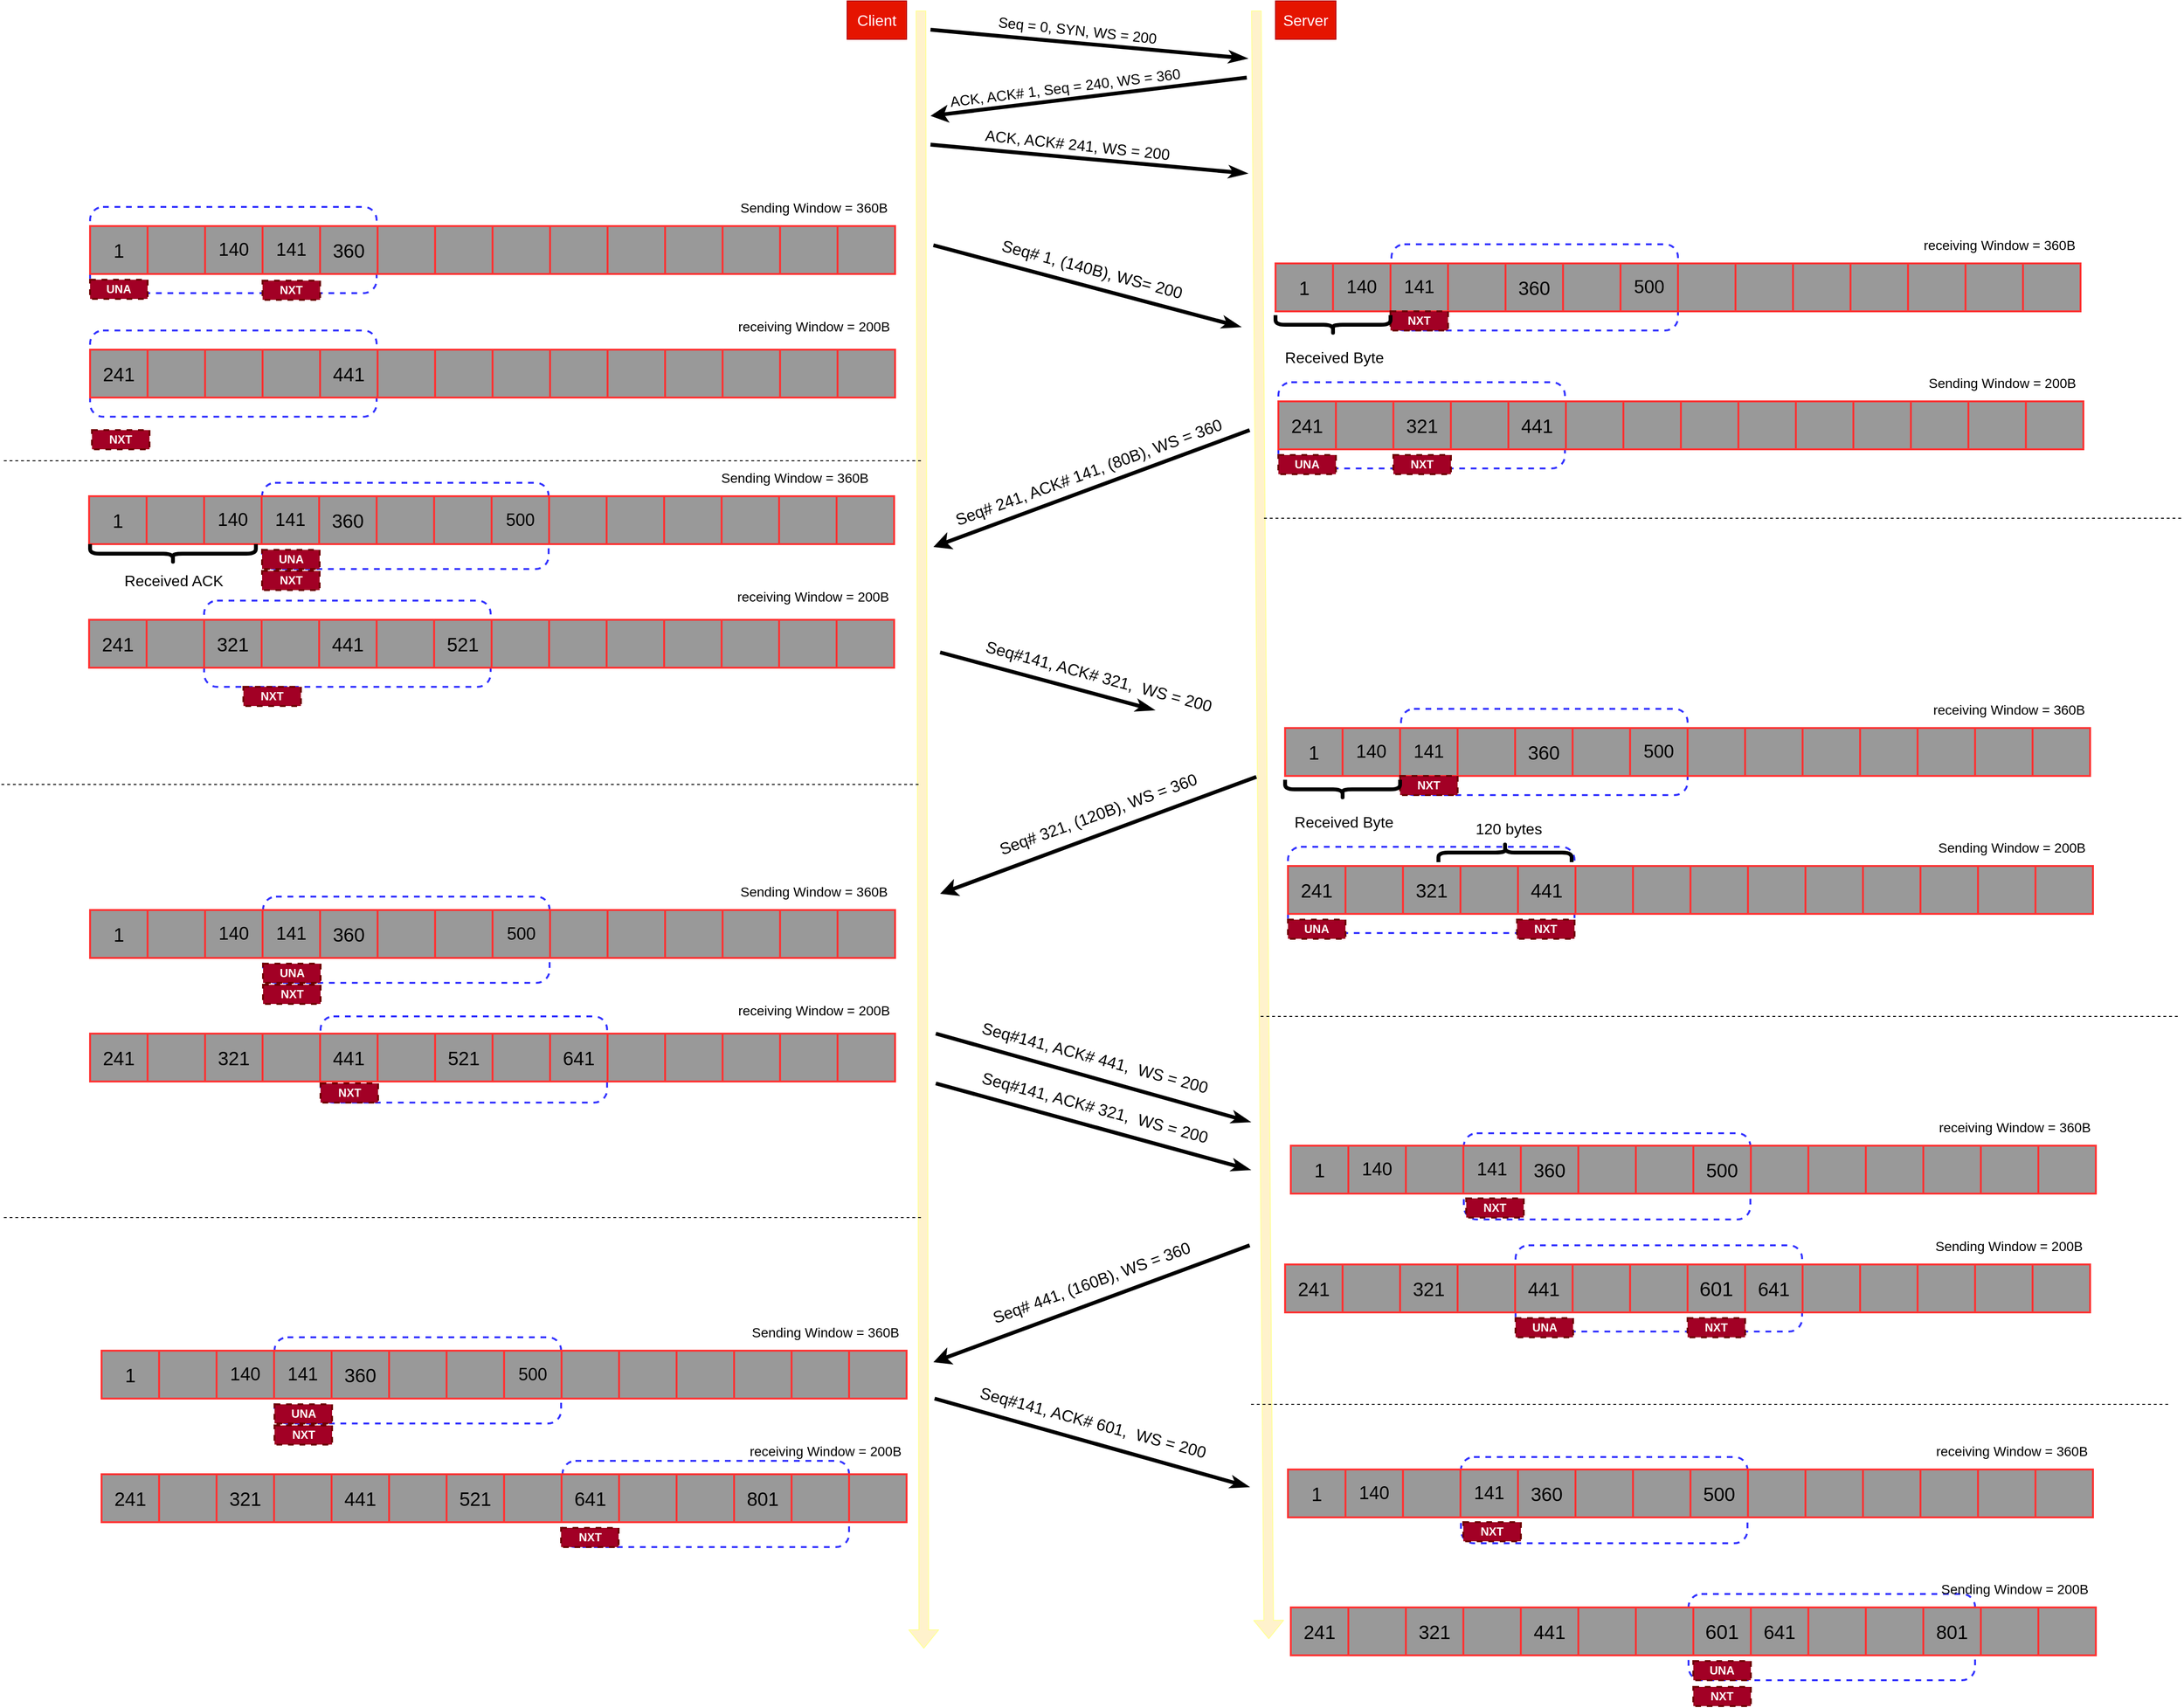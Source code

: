 <mxfile version="13.0.1" type="device"><diagram id="BYjfnthcsJs1egUenFsU" name="Page-1"><mxGraphModel dx="3272" dy="1104" grid="1" gridSize="10" guides="1" tooltips="1" connect="1" arrows="1" fold="1" page="1" pageScale="1" pageWidth="850" pageHeight="1100" math="0" shadow="0"><root><mxCell id="0"/><mxCell id="1" parent="0"/><mxCell id="N4mbcnZOxrSKF4zCr84L-1" value="" style="shape=flexArrow;endArrow=classic;html=1;fillColor=#fff2cc;strokeColor=#FFFF99;" parent="1" edge="1"><mxGeometry width="50" height="50" relative="1" as="geometry"><mxPoint x="107" y="50" as="sourcePoint"/><mxPoint x="110" y="1760" as="targetPoint"/></mxGeometry></mxCell><mxCell id="N4mbcnZOxrSKF4zCr84L-2" value="" style="shape=flexArrow;endArrow=classic;html=1;fillColor=#fff2cc;strokeColor=#FFFF99;" parent="1" edge="1"><mxGeometry width="50" height="50" relative="1" as="geometry"><mxPoint x="457" y="50" as="sourcePoint"/><mxPoint x="470" y="1750" as="targetPoint"/></mxGeometry></mxCell><mxCell id="N4mbcnZOxrSKF4zCr84L-3" value="&lt;font style=&quot;font-size: 16px&quot;&gt;Client&lt;/font&gt;" style="rounded=0;whiteSpace=wrap;html=1;fillColor=#e51400;strokeColor=#B20000;fontColor=#ffffff;" parent="1" vertex="1"><mxGeometry x="30" y="40" width="62" height="40" as="geometry"/></mxCell><mxCell id="N4mbcnZOxrSKF4zCr84L-4" value="&lt;font style=&quot;font-size: 16px&quot;&gt;Server&lt;/font&gt;" style="rounded=0;whiteSpace=wrap;html=1;fillColor=#e51400;strokeColor=#B20000;fontColor=#ffffff;" parent="1" vertex="1"><mxGeometry x="477" y="40" width="63" height="40" as="geometry"/></mxCell><mxCell id="N4mbcnZOxrSKF4zCr84L-6" value="" style="endArrow=classicThin;html=1;strokeColor=#000000;strokeWidth=4;endFill=1;" parent="1" edge="1"><mxGeometry width="50" height="50" relative="1" as="geometry"><mxPoint x="117" y="70" as="sourcePoint"/><mxPoint x="447" y="100" as="targetPoint"/></mxGeometry></mxCell><mxCell id="N4mbcnZOxrSKF4zCr84L-7" value="&lt;font style=&quot;font-size: 15px&quot;&gt;Seq = 0, SYN, WS = 200&lt;/font&gt;" style="text;html=1;align=center;verticalAlign=middle;resizable=0;points=[];autosize=1;rotation=6;" parent="1" vertex="1"><mxGeometry x="180" y="60" width="180" height="20" as="geometry"/></mxCell><mxCell id="N4mbcnZOxrSKF4zCr84L-8" value="" style="endArrow=classic;html=1;strokeColor=#000000;strokeWidth=4;" parent="1" edge="1"><mxGeometry width="50" height="50" relative="1" as="geometry"><mxPoint x="447" y="120" as="sourcePoint"/><mxPoint x="117" y="160" as="targetPoint"/></mxGeometry></mxCell><mxCell id="N4mbcnZOxrSKF4zCr84L-9" value="&lt;font style=&quot;font-size: 15px&quot;&gt;ACK, ACK# 1, Seq = 240, WS = 360&lt;/font&gt;" style="text;html=1;align=center;verticalAlign=middle;resizable=0;points=[];autosize=1;rotation=353;" parent="1" vertex="1"><mxGeometry x="127" y="120" width="260" height="20" as="geometry"/></mxCell><mxCell id="N4mbcnZOxrSKF4zCr84L-39" value="" style="endArrow=classicThin;html=1;strokeColor=#000000;strokeWidth=4;endFill=1;" parent="1" edge="1"><mxGeometry width="50" height="50" relative="1" as="geometry"><mxPoint x="117" y="190" as="sourcePoint"/><mxPoint x="447" y="220" as="targetPoint"/></mxGeometry></mxCell><mxCell id="N4mbcnZOxrSKF4zCr84L-40" value="&lt;font style=&quot;font-size: 16px&quot;&gt;ACK, ACK# 241, WS = 200&lt;/font&gt;" style="text;html=1;align=center;verticalAlign=middle;resizable=0;points=[];autosize=1;rotation=6;" parent="1" vertex="1"><mxGeometry x="165" y="180" width="210" height="20" as="geometry"/></mxCell><mxCell id="p5bKWg8OHGMd1xsQJX5R-1" value="" style="rounded=1;whiteSpace=wrap;html=1;strokeColor=#3333FF;strokeWidth=2;fillColor=none;dashed=1;" vertex="1" parent="1"><mxGeometry x="-760" y="255" width="299" height="90" as="geometry"/></mxCell><mxCell id="p5bKWg8OHGMd1xsQJX5R-2" value="" style="rounded=1;whiteSpace=wrap;html=1;strokeColor=#3333FF;strokeWidth=2;fillColor=none;dashed=1;" vertex="1" parent="1"><mxGeometry x="-760" y="384" width="299" height="90" as="geometry"/></mxCell><mxCell id="p5bKWg8OHGMd1xsQJX5R-3" value="&lt;font style=&quot;font-size: 20px&quot;&gt;1&lt;/font&gt;" style="rounded=0;whiteSpace=wrap;html=1;strokeColor=#FF3333;fillColor=#999999;strokeWidth=2;" vertex="1" parent="1"><mxGeometry x="-760" y="275" width="60" height="50" as="geometry"/></mxCell><mxCell id="p5bKWg8OHGMd1xsQJX5R-4" value="" style="rounded=0;whiteSpace=wrap;html=1;strokeColor=#FF3333;fillColor=#999999;strokeWidth=2;" vertex="1" parent="1"><mxGeometry x="-700" y="275" width="60" height="50" as="geometry"/></mxCell><mxCell id="p5bKWg8OHGMd1xsQJX5R-5" value="&lt;font style=&quot;font-size: 19px&quot;&gt;140&lt;/font&gt;" style="rounded=0;whiteSpace=wrap;html=1;strokeColor=#FF3333;fillColor=#999999;strokeWidth=2;" vertex="1" parent="1"><mxGeometry x="-640" y="275" width="60" height="50" as="geometry"/></mxCell><mxCell id="p5bKWg8OHGMd1xsQJX5R-6" value="&lt;font style=&quot;font-size: 19px&quot;&gt;141&lt;/font&gt;" style="rounded=0;whiteSpace=wrap;html=1;strokeColor=#FF3333;fillColor=#999999;strokeWidth=2;" vertex="1" parent="1"><mxGeometry x="-580" y="275" width="60" height="50" as="geometry"/></mxCell><mxCell id="p5bKWg8OHGMd1xsQJX5R-7" value="&lt;font style=&quot;font-size: 20px&quot;&gt;360&lt;/font&gt;" style="rounded=0;whiteSpace=wrap;html=1;strokeColor=#FF3333;fillColor=#999999;strokeWidth=2;" vertex="1" parent="1"><mxGeometry x="-520" y="275" width="60" height="50" as="geometry"/></mxCell><mxCell id="p5bKWg8OHGMd1xsQJX5R-8" value="" style="rounded=0;whiteSpace=wrap;html=1;strokeColor=#FF3333;fillColor=#999999;strokeWidth=2;" vertex="1" parent="1"><mxGeometry x="-460" y="275" width="60" height="50" as="geometry"/></mxCell><mxCell id="p5bKWg8OHGMd1xsQJX5R-9" value="" style="rounded=0;whiteSpace=wrap;html=1;strokeColor=#FF3333;fillColor=#999999;strokeWidth=2;" vertex="1" parent="1"><mxGeometry x="-400" y="275" width="60" height="50" as="geometry"/></mxCell><mxCell id="p5bKWg8OHGMd1xsQJX5R-10" value="" style="rounded=0;whiteSpace=wrap;html=1;strokeColor=#FF3333;fillColor=#999999;strokeWidth=2;" vertex="1" parent="1"><mxGeometry x="-340" y="275" width="60" height="50" as="geometry"/></mxCell><mxCell id="p5bKWg8OHGMd1xsQJX5R-11" value="" style="rounded=0;whiteSpace=wrap;html=1;strokeColor=#FF3333;fillColor=#999999;strokeWidth=2;" vertex="1" parent="1"><mxGeometry x="-280" y="275" width="60" height="50" as="geometry"/></mxCell><mxCell id="p5bKWg8OHGMd1xsQJX5R-12" value="" style="rounded=0;whiteSpace=wrap;html=1;strokeColor=#FF3333;fillColor=#999999;strokeWidth=2;" vertex="1" parent="1"><mxGeometry x="-220" y="275" width="60" height="50" as="geometry"/></mxCell><mxCell id="p5bKWg8OHGMd1xsQJX5R-13" value="" style="rounded=0;whiteSpace=wrap;html=1;strokeColor=#FF3333;fillColor=#999999;strokeWidth=2;" vertex="1" parent="1"><mxGeometry x="-160" y="275" width="60" height="50" as="geometry"/></mxCell><mxCell id="p5bKWg8OHGMd1xsQJX5R-14" value="" style="rounded=0;whiteSpace=wrap;html=1;strokeColor=#FF3333;fillColor=#999999;strokeWidth=2;" vertex="1" parent="1"><mxGeometry x="-100" y="275" width="60" height="50" as="geometry"/></mxCell><mxCell id="p5bKWg8OHGMd1xsQJX5R-15" value="&lt;font style=&quot;font-size: 14px&quot;&gt;Sending Window = 360B&lt;/font&gt;" style="text;html=1;align=center;verticalAlign=middle;resizable=0;points=[];autosize=1;" vertex="1" parent="1"><mxGeometry x="-90" y="246" width="170" height="20" as="geometry"/></mxCell><mxCell id="p5bKWg8OHGMd1xsQJX5R-16" value="" style="rounded=0;whiteSpace=wrap;html=1;strokeColor=#FF3333;fillColor=#999999;strokeWidth=2;" vertex="1" parent="1"><mxGeometry x="-40" y="275" width="60" height="50" as="geometry"/></mxCell><mxCell id="p5bKWg8OHGMd1xsQJX5R-17" value="" style="rounded=0;whiteSpace=wrap;html=1;strokeColor=#FF3333;fillColor=#999999;strokeWidth=2;" vertex="1" parent="1"><mxGeometry x="20" y="275" width="60" height="50" as="geometry"/></mxCell><mxCell id="p5bKWg8OHGMd1xsQJX5R-18" value="&lt;font style=&quot;font-size: 20px&quot;&gt;241&lt;/font&gt;" style="rounded=0;whiteSpace=wrap;html=1;strokeColor=#FF3333;fillColor=#999999;strokeWidth=2;" vertex="1" parent="1"><mxGeometry x="-760" y="404" width="60" height="50" as="geometry"/></mxCell><mxCell id="p5bKWg8OHGMd1xsQJX5R-19" value="" style="rounded=0;whiteSpace=wrap;html=1;strokeColor=#FF3333;fillColor=#999999;strokeWidth=2;" vertex="1" parent="1"><mxGeometry x="-700" y="404" width="60" height="50" as="geometry"/></mxCell><mxCell id="p5bKWg8OHGMd1xsQJX5R-20" value="" style="rounded=0;whiteSpace=wrap;html=1;strokeColor=#FF3333;fillColor=#999999;strokeWidth=2;" vertex="1" parent="1"><mxGeometry x="-640" y="404" width="60" height="50" as="geometry"/></mxCell><mxCell id="p5bKWg8OHGMd1xsQJX5R-21" value="" style="rounded=0;whiteSpace=wrap;html=1;strokeColor=#FF3333;fillColor=#999999;strokeWidth=2;" vertex="1" parent="1"><mxGeometry x="-580" y="404" width="60" height="50" as="geometry"/></mxCell><mxCell id="p5bKWg8OHGMd1xsQJX5R-22" value="&lt;font style=&quot;font-size: 20px&quot;&gt;441&lt;/font&gt;" style="rounded=0;whiteSpace=wrap;html=1;strokeColor=#FF3333;fillColor=#999999;strokeWidth=2;" vertex="1" parent="1"><mxGeometry x="-520" y="404" width="60" height="50" as="geometry"/></mxCell><mxCell id="p5bKWg8OHGMd1xsQJX5R-23" value="" style="rounded=0;whiteSpace=wrap;html=1;strokeColor=#FF3333;fillColor=#999999;strokeWidth=2;" vertex="1" parent="1"><mxGeometry x="-460" y="404" width="60" height="50" as="geometry"/></mxCell><mxCell id="p5bKWg8OHGMd1xsQJX5R-24" value="" style="rounded=0;whiteSpace=wrap;html=1;strokeColor=#FF3333;fillColor=#999999;strokeWidth=2;" vertex="1" parent="1"><mxGeometry x="-400" y="404" width="60" height="50" as="geometry"/></mxCell><mxCell id="p5bKWg8OHGMd1xsQJX5R-25" value="" style="rounded=0;whiteSpace=wrap;html=1;strokeColor=#FF3333;fillColor=#999999;strokeWidth=2;" vertex="1" parent="1"><mxGeometry x="-340" y="404" width="60" height="50" as="geometry"/></mxCell><mxCell id="p5bKWg8OHGMd1xsQJX5R-26" value="" style="rounded=0;whiteSpace=wrap;html=1;strokeColor=#FF3333;fillColor=#999999;strokeWidth=2;" vertex="1" parent="1"><mxGeometry x="-280" y="404" width="60" height="50" as="geometry"/></mxCell><mxCell id="p5bKWg8OHGMd1xsQJX5R-27" value="" style="rounded=0;whiteSpace=wrap;html=1;strokeColor=#FF3333;fillColor=#999999;strokeWidth=2;" vertex="1" parent="1"><mxGeometry x="-220" y="404" width="60" height="50" as="geometry"/></mxCell><mxCell id="p5bKWg8OHGMd1xsQJX5R-28" value="" style="rounded=0;whiteSpace=wrap;html=1;strokeColor=#FF3333;fillColor=#999999;strokeWidth=2;" vertex="1" parent="1"><mxGeometry x="-160" y="404" width="60" height="50" as="geometry"/></mxCell><mxCell id="p5bKWg8OHGMd1xsQJX5R-29" value="" style="rounded=0;whiteSpace=wrap;html=1;strokeColor=#FF3333;fillColor=#999999;strokeWidth=2;" vertex="1" parent="1"><mxGeometry x="-100" y="404" width="60" height="50" as="geometry"/></mxCell><mxCell id="p5bKWg8OHGMd1xsQJX5R-30" value="&lt;font style=&quot;font-size: 14px&quot;&gt;receiving Window = 200B&lt;/font&gt;" style="text;html=1;align=center;verticalAlign=middle;resizable=0;points=[];autosize=1;" vertex="1" parent="1"><mxGeometry x="-90" y="370" width="170" height="20" as="geometry"/></mxCell><mxCell id="p5bKWg8OHGMd1xsQJX5R-31" value="" style="rounded=0;whiteSpace=wrap;html=1;strokeColor=#FF3333;fillColor=#999999;strokeWidth=2;" vertex="1" parent="1"><mxGeometry x="-40" y="404" width="60" height="50" as="geometry"/></mxCell><mxCell id="p5bKWg8OHGMd1xsQJX5R-32" value="" style="rounded=0;whiteSpace=wrap;html=1;strokeColor=#FF3333;fillColor=#999999;strokeWidth=2;" vertex="1" parent="1"><mxGeometry x="20" y="404" width="60" height="50" as="geometry"/></mxCell><mxCell id="p5bKWg8OHGMd1xsQJX5R-33" value="&lt;b&gt;UNA&lt;/b&gt;" style="rounded=0;whiteSpace=wrap;html=1;dashed=1;strokeColor=#6F0000;strokeWidth=2;fillColor=#a20025;fontColor=#ffffff;" vertex="1" parent="1"><mxGeometry x="-760" y="331" width="60" height="20" as="geometry"/></mxCell><mxCell id="p5bKWg8OHGMd1xsQJX5R-34" value="&lt;b&gt;NXT&lt;/b&gt;" style="rounded=0;whiteSpace=wrap;html=1;dashed=1;strokeColor=#6F0000;strokeWidth=2;fillColor=#a20025;fontColor=#ffffff;" vertex="1" parent="1"><mxGeometry x="-580" y="332" width="60" height="20" as="geometry"/></mxCell><mxCell id="p5bKWg8OHGMd1xsQJX5R-35" value="&lt;b&gt;NXT&lt;/b&gt;" style="rounded=0;whiteSpace=wrap;html=1;dashed=1;strokeColor=#6F0000;strokeWidth=2;fillColor=#a20025;fontColor=#ffffff;" vertex="1" parent="1"><mxGeometry x="-758" y="488" width="60" height="20" as="geometry"/></mxCell><mxCell id="p5bKWg8OHGMd1xsQJX5R-36" value="" style="rounded=1;whiteSpace=wrap;html=1;strokeColor=#3333FF;strokeWidth=2;fillColor=none;dashed=1;" vertex="1" parent="1"><mxGeometry x="480" y="438" width="299" height="90" as="geometry"/></mxCell><mxCell id="p5bKWg8OHGMd1xsQJX5R-37" value="" style="rounded=1;whiteSpace=wrap;html=1;strokeColor=#3333FF;strokeWidth=2;fillColor=none;dashed=1;" vertex="1" parent="1"><mxGeometry x="598" y="294" width="299" height="90" as="geometry"/></mxCell><mxCell id="p5bKWg8OHGMd1xsQJX5R-38" value="&lt;font style=&quot;font-size: 20px&quot;&gt;241&lt;/font&gt;" style="rounded=0;whiteSpace=wrap;html=1;strokeColor=#FF3333;fillColor=#999999;strokeWidth=2;" vertex="1" parent="1"><mxGeometry x="480" y="458" width="60" height="50" as="geometry"/></mxCell><mxCell id="p5bKWg8OHGMd1xsQJX5R-39" value="" style="rounded=0;whiteSpace=wrap;html=1;strokeColor=#FF3333;fillColor=#999999;strokeWidth=2;" vertex="1" parent="1"><mxGeometry x="540" y="458" width="60" height="50" as="geometry"/></mxCell><mxCell id="p5bKWg8OHGMd1xsQJX5R-40" value="&lt;font style=&quot;font-size: 20px&quot;&gt;321&lt;/font&gt;" style="rounded=0;whiteSpace=wrap;html=1;strokeColor=#FF3333;fillColor=#999999;strokeWidth=2;" vertex="1" parent="1"><mxGeometry x="600" y="458" width="60" height="50" as="geometry"/></mxCell><mxCell id="p5bKWg8OHGMd1xsQJX5R-41" value="" style="rounded=0;whiteSpace=wrap;html=1;strokeColor=#FF3333;fillColor=#999999;strokeWidth=2;" vertex="1" parent="1"><mxGeometry x="660" y="458" width="60" height="50" as="geometry"/></mxCell><mxCell id="p5bKWg8OHGMd1xsQJX5R-42" value="&lt;font style=&quot;font-size: 20px&quot;&gt;441&lt;/font&gt;" style="rounded=0;whiteSpace=wrap;html=1;strokeColor=#FF3333;fillColor=#999999;strokeWidth=2;" vertex="1" parent="1"><mxGeometry x="720" y="458" width="60" height="50" as="geometry"/></mxCell><mxCell id="p5bKWg8OHGMd1xsQJX5R-43" value="" style="rounded=0;whiteSpace=wrap;html=1;strokeColor=#FF3333;fillColor=#999999;strokeWidth=2;" vertex="1" parent="1"><mxGeometry x="780" y="458" width="60" height="50" as="geometry"/></mxCell><mxCell id="p5bKWg8OHGMd1xsQJX5R-44" value="" style="rounded=0;whiteSpace=wrap;html=1;strokeColor=#FF3333;fillColor=#999999;strokeWidth=2;" vertex="1" parent="1"><mxGeometry x="840" y="458" width="60" height="50" as="geometry"/></mxCell><mxCell id="p5bKWg8OHGMd1xsQJX5R-45" value="" style="rounded=0;whiteSpace=wrap;html=1;strokeColor=#FF3333;fillColor=#999999;strokeWidth=2;" vertex="1" parent="1"><mxGeometry x="900" y="458" width="60" height="50" as="geometry"/></mxCell><mxCell id="p5bKWg8OHGMd1xsQJX5R-46" value="" style="rounded=0;whiteSpace=wrap;html=1;strokeColor=#FF3333;fillColor=#999999;strokeWidth=2;" vertex="1" parent="1"><mxGeometry x="960" y="458" width="60" height="50" as="geometry"/></mxCell><mxCell id="p5bKWg8OHGMd1xsQJX5R-47" value="" style="rounded=0;whiteSpace=wrap;html=1;strokeColor=#FF3333;fillColor=#999999;strokeWidth=2;" vertex="1" parent="1"><mxGeometry x="1020" y="458" width="60" height="50" as="geometry"/></mxCell><mxCell id="p5bKWg8OHGMd1xsQJX5R-48" value="" style="rounded=0;whiteSpace=wrap;html=1;strokeColor=#FF3333;fillColor=#999999;strokeWidth=2;" vertex="1" parent="1"><mxGeometry x="1080" y="458" width="60" height="50" as="geometry"/></mxCell><mxCell id="p5bKWg8OHGMd1xsQJX5R-49" value="" style="rounded=0;whiteSpace=wrap;html=1;strokeColor=#FF3333;fillColor=#999999;strokeWidth=2;" vertex="1" parent="1"><mxGeometry x="1140" y="458" width="60" height="50" as="geometry"/></mxCell><mxCell id="p5bKWg8OHGMd1xsQJX5R-50" value="&lt;font style=&quot;font-size: 14px&quot;&gt;Sending Window = 200B&lt;/font&gt;" style="text;html=1;align=center;verticalAlign=middle;resizable=0;points=[];autosize=1;" vertex="1" parent="1"><mxGeometry x="1150" y="429" width="170" height="20" as="geometry"/></mxCell><mxCell id="p5bKWg8OHGMd1xsQJX5R-51" value="" style="rounded=0;whiteSpace=wrap;html=1;strokeColor=#FF3333;fillColor=#999999;strokeWidth=2;" vertex="1" parent="1"><mxGeometry x="1200" y="458" width="60" height="50" as="geometry"/></mxCell><mxCell id="p5bKWg8OHGMd1xsQJX5R-52" value="" style="rounded=0;whiteSpace=wrap;html=1;strokeColor=#FF3333;fillColor=#999999;strokeWidth=2;" vertex="1" parent="1"><mxGeometry x="1260" y="458" width="60" height="50" as="geometry"/></mxCell><mxCell id="p5bKWg8OHGMd1xsQJX5R-53" value="&lt;font style=&quot;font-size: 20px&quot;&gt;1&lt;/font&gt;" style="rounded=0;whiteSpace=wrap;html=1;strokeColor=#FF3333;fillColor=#999999;strokeWidth=2;" vertex="1" parent="1"><mxGeometry x="477" y="314" width="60" height="50" as="geometry"/></mxCell><mxCell id="p5bKWg8OHGMd1xsQJX5R-54" value="&lt;font style=&quot;font-size: 19px&quot;&gt;140&lt;/font&gt;" style="rounded=0;whiteSpace=wrap;html=1;strokeColor=#FF3333;fillColor=#999999;strokeWidth=2;" vertex="1" parent="1"><mxGeometry x="537" y="314" width="60" height="50" as="geometry"/></mxCell><mxCell id="p5bKWg8OHGMd1xsQJX5R-55" value="&lt;font style=&quot;font-size: 19px&quot;&gt;141&lt;/font&gt;" style="rounded=0;whiteSpace=wrap;html=1;strokeColor=#FF3333;fillColor=#999999;strokeWidth=2;" vertex="1" parent="1"><mxGeometry x="597" y="314" width="60" height="50" as="geometry"/></mxCell><mxCell id="p5bKWg8OHGMd1xsQJX5R-56" value="" style="rounded=0;whiteSpace=wrap;html=1;strokeColor=#FF3333;fillColor=#999999;strokeWidth=2;" vertex="1" parent="1"><mxGeometry x="657" y="314" width="60" height="50" as="geometry"/></mxCell><mxCell id="p5bKWg8OHGMd1xsQJX5R-57" value="&lt;font style=&quot;font-size: 20px&quot;&gt;360&lt;/font&gt;" style="rounded=0;whiteSpace=wrap;html=1;strokeColor=#FF3333;fillColor=#999999;strokeWidth=2;" vertex="1" parent="1"><mxGeometry x="717" y="314" width="60" height="50" as="geometry"/></mxCell><mxCell id="p5bKWg8OHGMd1xsQJX5R-58" value="" style="rounded=0;whiteSpace=wrap;html=1;strokeColor=#FF3333;fillColor=#999999;strokeWidth=2;" vertex="1" parent="1"><mxGeometry x="777" y="314" width="60" height="50" as="geometry"/></mxCell><mxCell id="p5bKWg8OHGMd1xsQJX5R-59" value="&lt;font style=&quot;font-size: 19px&quot;&gt;500&lt;/font&gt;" style="rounded=0;whiteSpace=wrap;html=1;strokeColor=#FF3333;fillColor=#999999;strokeWidth=2;" vertex="1" parent="1"><mxGeometry x="837" y="314" width="60" height="50" as="geometry"/></mxCell><mxCell id="p5bKWg8OHGMd1xsQJX5R-60" value="" style="rounded=0;whiteSpace=wrap;html=1;strokeColor=#FF3333;fillColor=#999999;strokeWidth=2;" vertex="1" parent="1"><mxGeometry x="897" y="314" width="60" height="50" as="geometry"/></mxCell><mxCell id="p5bKWg8OHGMd1xsQJX5R-61" value="" style="rounded=0;whiteSpace=wrap;html=1;strokeColor=#FF3333;fillColor=#999999;strokeWidth=2;" vertex="1" parent="1"><mxGeometry x="957" y="314" width="60" height="50" as="geometry"/></mxCell><mxCell id="p5bKWg8OHGMd1xsQJX5R-62" value="" style="rounded=0;whiteSpace=wrap;html=1;strokeColor=#FF3333;fillColor=#999999;strokeWidth=2;" vertex="1" parent="1"><mxGeometry x="1017" y="314" width="60" height="50" as="geometry"/></mxCell><mxCell id="p5bKWg8OHGMd1xsQJX5R-63" value="" style="rounded=0;whiteSpace=wrap;html=1;strokeColor=#FF3333;fillColor=#999999;strokeWidth=2;" vertex="1" parent="1"><mxGeometry x="1077" y="314" width="60" height="50" as="geometry"/></mxCell><mxCell id="p5bKWg8OHGMd1xsQJX5R-64" value="" style="rounded=0;whiteSpace=wrap;html=1;strokeColor=#FF3333;fillColor=#999999;strokeWidth=2;" vertex="1" parent="1"><mxGeometry x="1137" y="314" width="60" height="50" as="geometry"/></mxCell><mxCell id="p5bKWg8OHGMd1xsQJX5R-65" value="&lt;font style=&quot;font-size: 14px&quot;&gt;receiving Window = 360B&lt;/font&gt;" style="text;html=1;align=center;verticalAlign=middle;resizable=0;points=[];autosize=1;" vertex="1" parent="1"><mxGeometry x="1147" y="285" width="170" height="20" as="geometry"/></mxCell><mxCell id="p5bKWg8OHGMd1xsQJX5R-66" value="" style="rounded=0;whiteSpace=wrap;html=1;strokeColor=#FF3333;fillColor=#999999;strokeWidth=2;" vertex="1" parent="1"><mxGeometry x="1197" y="314" width="60" height="50" as="geometry"/></mxCell><mxCell id="p5bKWg8OHGMd1xsQJX5R-67" value="" style="rounded=0;whiteSpace=wrap;html=1;strokeColor=#FF3333;fillColor=#999999;strokeWidth=2;" vertex="1" parent="1"><mxGeometry x="1257" y="314" width="60" height="50" as="geometry"/></mxCell><mxCell id="p5bKWg8OHGMd1xsQJX5R-68" value="&lt;b&gt;UNA&lt;/b&gt;" style="rounded=0;whiteSpace=wrap;html=1;dashed=1;strokeColor=#6F0000;strokeWidth=2;fillColor=#a20025;fontColor=#ffffff;" vertex="1" parent="1"><mxGeometry x="480" y="514" width="60" height="20" as="geometry"/></mxCell><mxCell id="p5bKWg8OHGMd1xsQJX5R-69" value="&lt;b&gt;NXT&lt;/b&gt;" style="rounded=0;whiteSpace=wrap;html=1;dashed=1;strokeColor=#6F0000;strokeWidth=2;fillColor=#a20025;fontColor=#ffffff;" vertex="1" parent="1"><mxGeometry x="600" y="514" width="60" height="20" as="geometry"/></mxCell><mxCell id="p5bKWg8OHGMd1xsQJX5R-70" value="&lt;b&gt;NXT&lt;/b&gt;" style="rounded=0;whiteSpace=wrap;html=1;dashed=1;strokeColor=#6F0000;strokeWidth=2;fillColor=#a20025;fontColor=#ffffff;" vertex="1" parent="1"><mxGeometry x="597" y="364" width="60" height="20" as="geometry"/></mxCell><mxCell id="p5bKWg8OHGMd1xsQJX5R-71" value="" style="endArrow=classicThin;html=1;strokeColor=#000000;strokeWidth=4;endFill=1;" edge="1" parent="1"><mxGeometry width="50" height="50" relative="1" as="geometry"><mxPoint x="120" y="295" as="sourcePoint"/><mxPoint x="440" y="380" as="targetPoint"/></mxGeometry></mxCell><mxCell id="p5bKWg8OHGMd1xsQJX5R-72" value="&lt;font style=&quot;font-size: 17px&quot;&gt;Seq# 1, (140B), WS= 200&lt;/font&gt;" style="text;html=1;align=center;verticalAlign=middle;resizable=0;points=[];autosize=1;rotation=15;" vertex="1" parent="1"><mxGeometry x="180" y="311" width="210" height="20" as="geometry"/></mxCell><mxCell id="p5bKWg8OHGMd1xsQJX5R-74" value="" style="shape=curlyBracket;whiteSpace=wrap;html=1;rounded=1;rotation=-90;strokeWidth=4;" vertex="1" parent="1"><mxGeometry x="527" y="318" width="20" height="120" as="geometry"/></mxCell><mxCell id="p5bKWg8OHGMd1xsQJX5R-75" value="&lt;font style=&quot;font-size: 16px&quot;&gt;Received Byte&lt;/font&gt;" style="text;html=1;align=center;verticalAlign=middle;resizable=0;points=[];autosize=1;" vertex="1" parent="1"><mxGeometry x="478" y="402" width="120" height="20" as="geometry"/></mxCell><mxCell id="p5bKWg8OHGMd1xsQJX5R-78" value="" style="endArrow=classic;html=1;strokeColor=#000000;strokeWidth=4;" edge="1" parent="1"><mxGeometry width="50" height="50" relative="1" as="geometry"><mxPoint x="450" y="488" as="sourcePoint"/><mxPoint x="120" y="610" as="targetPoint"/></mxGeometry></mxCell><mxCell id="p5bKWg8OHGMd1xsQJX5R-79" value="&lt;font style=&quot;font-size: 17px&quot;&gt;Seq# 241, ACK# 141, (80B), WS = 360&lt;/font&gt;" style="text;html=1;align=center;verticalAlign=middle;resizable=0;points=[];autosize=1;rotation=-20;" vertex="1" parent="1"><mxGeometry x="127" y="523" width="310" height="20" as="geometry"/></mxCell><mxCell id="p5bKWg8OHGMd1xsQJX5R-80" value="" style="rounded=1;whiteSpace=wrap;html=1;strokeColor=#3333FF;strokeWidth=2;fillColor=none;dashed=1;" vertex="1" parent="1"><mxGeometry x="-580.5" y="543" width="299" height="90" as="geometry"/></mxCell><mxCell id="p5bKWg8OHGMd1xsQJX5R-81" value="" style="rounded=1;whiteSpace=wrap;html=1;strokeColor=#3333FF;strokeWidth=2;fillColor=none;dashed=1;" vertex="1" parent="1"><mxGeometry x="-641" y="666" width="299" height="90" as="geometry"/></mxCell><mxCell id="p5bKWg8OHGMd1xsQJX5R-82" value="&lt;font style=&quot;font-size: 20px&quot;&gt;1&lt;/font&gt;" style="rounded=0;whiteSpace=wrap;html=1;strokeColor=#FF3333;fillColor=#999999;strokeWidth=2;" vertex="1" parent="1"><mxGeometry x="-761" y="557" width="60" height="50" as="geometry"/></mxCell><mxCell id="p5bKWg8OHGMd1xsQJX5R-83" value="" style="rounded=0;whiteSpace=wrap;html=1;strokeColor=#FF3333;fillColor=#999999;strokeWidth=2;" vertex="1" parent="1"><mxGeometry x="-701" y="557" width="60" height="50" as="geometry"/></mxCell><mxCell id="p5bKWg8OHGMd1xsQJX5R-84" value="&lt;font style=&quot;font-size: 19px&quot;&gt;140&lt;/font&gt;" style="rounded=0;whiteSpace=wrap;html=1;strokeColor=#FF3333;fillColor=#999999;strokeWidth=2;" vertex="1" parent="1"><mxGeometry x="-641" y="557" width="60" height="50" as="geometry"/></mxCell><mxCell id="p5bKWg8OHGMd1xsQJX5R-85" value="&lt;font style=&quot;font-size: 19px&quot;&gt;141&lt;/font&gt;" style="rounded=0;whiteSpace=wrap;html=1;strokeColor=#FF3333;fillColor=#999999;strokeWidth=2;" vertex="1" parent="1"><mxGeometry x="-581" y="557" width="60" height="50" as="geometry"/></mxCell><mxCell id="p5bKWg8OHGMd1xsQJX5R-86" value="&lt;font style=&quot;font-size: 20px&quot;&gt;360&lt;/font&gt;" style="rounded=0;whiteSpace=wrap;html=1;strokeColor=#FF3333;fillColor=#999999;strokeWidth=2;" vertex="1" parent="1"><mxGeometry x="-521" y="557" width="60" height="50" as="geometry"/></mxCell><mxCell id="p5bKWg8OHGMd1xsQJX5R-87" value="" style="rounded=0;whiteSpace=wrap;html=1;strokeColor=#FF3333;fillColor=#999999;strokeWidth=2;" vertex="1" parent="1"><mxGeometry x="-461" y="557" width="60" height="50" as="geometry"/></mxCell><mxCell id="p5bKWg8OHGMd1xsQJX5R-88" value="" style="rounded=0;whiteSpace=wrap;html=1;strokeColor=#FF3333;fillColor=#999999;strokeWidth=2;" vertex="1" parent="1"><mxGeometry x="-401" y="557" width="60" height="50" as="geometry"/></mxCell><mxCell id="p5bKWg8OHGMd1xsQJX5R-89" value="&lt;font style=&quot;font-size: 18px&quot;&gt;500&lt;/font&gt;" style="rounded=0;whiteSpace=wrap;html=1;strokeColor=#FF3333;fillColor=#999999;strokeWidth=2;" vertex="1" parent="1"><mxGeometry x="-341" y="557" width="60" height="50" as="geometry"/></mxCell><mxCell id="p5bKWg8OHGMd1xsQJX5R-90" value="" style="rounded=0;whiteSpace=wrap;html=1;strokeColor=#FF3333;fillColor=#999999;strokeWidth=2;" vertex="1" parent="1"><mxGeometry x="-281" y="557" width="60" height="50" as="geometry"/></mxCell><mxCell id="p5bKWg8OHGMd1xsQJX5R-91" value="" style="rounded=0;whiteSpace=wrap;html=1;strokeColor=#FF3333;fillColor=#999999;strokeWidth=2;" vertex="1" parent="1"><mxGeometry x="-221" y="557" width="60" height="50" as="geometry"/></mxCell><mxCell id="p5bKWg8OHGMd1xsQJX5R-92" value="" style="rounded=0;whiteSpace=wrap;html=1;strokeColor=#FF3333;fillColor=#999999;strokeWidth=2;" vertex="1" parent="1"><mxGeometry x="-161" y="557" width="60" height="50" as="geometry"/></mxCell><mxCell id="p5bKWg8OHGMd1xsQJX5R-93" value="" style="rounded=0;whiteSpace=wrap;html=1;strokeColor=#FF3333;fillColor=#999999;strokeWidth=2;" vertex="1" parent="1"><mxGeometry x="-101" y="557" width="60" height="50" as="geometry"/></mxCell><mxCell id="p5bKWg8OHGMd1xsQJX5R-94" value="&lt;font style=&quot;font-size: 14px&quot;&gt;Sending Window = 360B&lt;/font&gt;" style="text;html=1;align=center;verticalAlign=middle;resizable=0;points=[];autosize=1;" vertex="1" parent="1"><mxGeometry x="-110" y="528" width="170" height="20" as="geometry"/></mxCell><mxCell id="p5bKWg8OHGMd1xsQJX5R-95" value="" style="rounded=0;whiteSpace=wrap;html=1;strokeColor=#FF3333;fillColor=#999999;strokeWidth=2;" vertex="1" parent="1"><mxGeometry x="-41" y="557" width="60" height="50" as="geometry"/></mxCell><mxCell id="p5bKWg8OHGMd1xsQJX5R-96" value="" style="rounded=0;whiteSpace=wrap;html=1;strokeColor=#FF3333;fillColor=#999999;strokeWidth=2;" vertex="1" parent="1"><mxGeometry x="19" y="557" width="60" height="50" as="geometry"/></mxCell><mxCell id="p5bKWg8OHGMd1xsQJX5R-97" value="&lt;font style=&quot;font-size: 20px&quot;&gt;241&lt;/font&gt;" style="rounded=0;whiteSpace=wrap;html=1;strokeColor=#FF3333;fillColor=#999999;strokeWidth=2;" vertex="1" parent="1"><mxGeometry x="-761" y="686" width="60" height="50" as="geometry"/></mxCell><mxCell id="p5bKWg8OHGMd1xsQJX5R-98" value="" style="rounded=0;whiteSpace=wrap;html=1;strokeColor=#FF3333;fillColor=#999999;strokeWidth=2;" vertex="1" parent="1"><mxGeometry x="-701" y="686" width="60" height="50" as="geometry"/></mxCell><mxCell id="p5bKWg8OHGMd1xsQJX5R-99" value="&lt;font style=&quot;font-size: 20px&quot;&gt;321&lt;/font&gt;" style="rounded=0;whiteSpace=wrap;html=1;strokeColor=#FF3333;fillColor=#999999;strokeWidth=2;" vertex="1" parent="1"><mxGeometry x="-641" y="686" width="60" height="50" as="geometry"/></mxCell><mxCell id="p5bKWg8OHGMd1xsQJX5R-100" value="" style="rounded=0;whiteSpace=wrap;html=1;strokeColor=#FF3333;fillColor=#999999;strokeWidth=2;" vertex="1" parent="1"><mxGeometry x="-581" y="686" width="60" height="50" as="geometry"/></mxCell><mxCell id="p5bKWg8OHGMd1xsQJX5R-101" value="&lt;font style=&quot;font-size: 20px&quot;&gt;441&lt;/font&gt;" style="rounded=0;whiteSpace=wrap;html=1;strokeColor=#FF3333;fillColor=#999999;strokeWidth=2;" vertex="1" parent="1"><mxGeometry x="-521" y="686" width="60" height="50" as="geometry"/></mxCell><mxCell id="p5bKWg8OHGMd1xsQJX5R-102" value="" style="rounded=0;whiteSpace=wrap;html=1;strokeColor=#FF3333;fillColor=#999999;strokeWidth=2;" vertex="1" parent="1"><mxGeometry x="-461" y="686" width="60" height="50" as="geometry"/></mxCell><mxCell id="p5bKWg8OHGMd1xsQJX5R-103" value="&lt;font style=&quot;font-size: 20px&quot;&gt;521&lt;/font&gt;" style="rounded=0;whiteSpace=wrap;html=1;strokeColor=#FF3333;fillColor=#999999;strokeWidth=2;" vertex="1" parent="1"><mxGeometry x="-401" y="686" width="60" height="50" as="geometry"/></mxCell><mxCell id="p5bKWg8OHGMd1xsQJX5R-104" value="" style="rounded=0;whiteSpace=wrap;html=1;strokeColor=#FF3333;fillColor=#999999;strokeWidth=2;" vertex="1" parent="1"><mxGeometry x="-341" y="686" width="60" height="50" as="geometry"/></mxCell><mxCell id="p5bKWg8OHGMd1xsQJX5R-105" value="" style="rounded=0;whiteSpace=wrap;html=1;strokeColor=#FF3333;fillColor=#999999;strokeWidth=2;" vertex="1" parent="1"><mxGeometry x="-281" y="686" width="60" height="50" as="geometry"/></mxCell><mxCell id="p5bKWg8OHGMd1xsQJX5R-106" value="" style="rounded=0;whiteSpace=wrap;html=1;strokeColor=#FF3333;fillColor=#999999;strokeWidth=2;" vertex="1" parent="1"><mxGeometry x="-221" y="686" width="60" height="50" as="geometry"/></mxCell><mxCell id="p5bKWg8OHGMd1xsQJX5R-107" value="" style="rounded=0;whiteSpace=wrap;html=1;strokeColor=#FF3333;fillColor=#999999;strokeWidth=2;" vertex="1" parent="1"><mxGeometry x="-161" y="686" width="60" height="50" as="geometry"/></mxCell><mxCell id="p5bKWg8OHGMd1xsQJX5R-108" value="" style="rounded=0;whiteSpace=wrap;html=1;strokeColor=#FF3333;fillColor=#999999;strokeWidth=2;" vertex="1" parent="1"><mxGeometry x="-101" y="686" width="60" height="50" as="geometry"/></mxCell><mxCell id="p5bKWg8OHGMd1xsQJX5R-109" value="&lt;font style=&quot;font-size: 14px&quot;&gt;receiving Window = 200B&lt;/font&gt;" style="text;html=1;align=center;verticalAlign=middle;resizable=0;points=[];autosize=1;" vertex="1" parent="1"><mxGeometry x="-91" y="652" width="170" height="20" as="geometry"/></mxCell><mxCell id="p5bKWg8OHGMd1xsQJX5R-110" value="" style="rounded=0;whiteSpace=wrap;html=1;strokeColor=#FF3333;fillColor=#999999;strokeWidth=2;" vertex="1" parent="1"><mxGeometry x="-41" y="686" width="60" height="50" as="geometry"/></mxCell><mxCell id="p5bKWg8OHGMd1xsQJX5R-111" value="" style="rounded=0;whiteSpace=wrap;html=1;strokeColor=#FF3333;fillColor=#999999;strokeWidth=2;" vertex="1" parent="1"><mxGeometry x="19" y="686" width="60" height="50" as="geometry"/></mxCell><mxCell id="p5bKWg8OHGMd1xsQJX5R-112" value="&lt;b&gt;UNA&lt;/b&gt;" style="rounded=0;whiteSpace=wrap;html=1;dashed=1;strokeColor=#6F0000;strokeWidth=2;fillColor=#a20025;fontColor=#ffffff;" vertex="1" parent="1"><mxGeometry x="-580.5" y="613" width="60" height="20" as="geometry"/></mxCell><mxCell id="p5bKWg8OHGMd1xsQJX5R-113" value="&lt;b&gt;NXT&lt;/b&gt;" style="rounded=0;whiteSpace=wrap;html=1;dashed=1;strokeColor=#6F0000;strokeWidth=2;fillColor=#a20025;fontColor=#ffffff;" vertex="1" parent="1"><mxGeometry x="-580.5" y="635" width="60" height="20" as="geometry"/></mxCell><mxCell id="p5bKWg8OHGMd1xsQJX5R-114" value="&lt;b&gt;NXT&lt;/b&gt;" style="rounded=0;whiteSpace=wrap;html=1;dashed=1;strokeColor=#6F0000;strokeWidth=2;fillColor=#a20025;fontColor=#ffffff;" vertex="1" parent="1"><mxGeometry x="-600" y="756" width="60" height="20" as="geometry"/></mxCell><mxCell id="p5bKWg8OHGMd1xsQJX5R-115" value="" style="endArrow=none;dashed=1;html=1;" edge="1" parent="1"><mxGeometry width="50" height="50" relative="1" as="geometry"><mxPoint x="-850" y="520" as="sourcePoint"/><mxPoint x="107.059" y="520" as="targetPoint"/></mxGeometry></mxCell><mxCell id="p5bKWg8OHGMd1xsQJX5R-117" value="" style="shape=curlyBracket;whiteSpace=wrap;html=1;rounded=1;rotation=-90;strokeWidth=4;" vertex="1" parent="1"><mxGeometry x="-683.5" y="530.5" width="20" height="173" as="geometry"/></mxCell><mxCell id="p5bKWg8OHGMd1xsQJX5R-118" value="&lt;font style=&quot;font-size: 16px&quot;&gt;Received ACK&lt;/font&gt;" style="text;html=1;align=center;verticalAlign=middle;resizable=0;points=[];autosize=1;" vertex="1" parent="1"><mxGeometry x="-733.5" y="635" width="120" height="20" as="geometry"/></mxCell><mxCell id="p5bKWg8OHGMd1xsQJX5R-120" value="" style="endArrow=classicThin;html=1;strokeColor=#000000;strokeWidth=4;endFill=1;" edge="1" parent="1"><mxGeometry width="50" height="50" relative="1" as="geometry"><mxPoint x="127" y="720" as="sourcePoint"/><mxPoint x="350" y="780" as="targetPoint"/></mxGeometry></mxCell><mxCell id="p5bKWg8OHGMd1xsQJX5R-121" value="&lt;span style=&quot;font-size: 17px&quot;&gt;Seq#141, ACK# 321,&amp;nbsp; WS = 200&lt;/span&gt;" style="text;html=1;align=center;verticalAlign=middle;resizable=0;points=[];autosize=1;rotation=15;" vertex="1" parent="1"><mxGeometry x="162" y="736" width="260" height="20" as="geometry"/></mxCell><mxCell id="p5bKWg8OHGMd1xsQJX5R-122" value="" style="endArrow=none;dashed=1;html=1;" edge="1" parent="1"><mxGeometry width="50" height="50" relative="1" as="geometry"><mxPoint x="465" y="580" as="sourcePoint"/><mxPoint x="1422.059" y="580" as="targetPoint"/></mxGeometry></mxCell><mxCell id="p5bKWg8OHGMd1xsQJX5R-123" value="" style="endArrow=classic;html=1;strokeColor=#000000;strokeWidth=4;" edge="1" parent="1"><mxGeometry width="50" height="50" relative="1" as="geometry"><mxPoint x="457" y="850" as="sourcePoint"/><mxPoint x="127" y="972" as="targetPoint"/></mxGeometry></mxCell><mxCell id="p5bKWg8OHGMd1xsQJX5R-124" value="&lt;font style=&quot;font-size: 17px&quot;&gt;Seq# 321, (120B), WS = 360&lt;/font&gt;" style="text;html=1;align=center;verticalAlign=middle;resizable=0;points=[];autosize=1;rotation=-20;" vertex="1" parent="1"><mxGeometry x="177" y="880" width="230" height="20" as="geometry"/></mxCell><mxCell id="p5bKWg8OHGMd1xsQJX5R-125" value="" style="rounded=1;whiteSpace=wrap;html=1;strokeColor=#3333FF;strokeWidth=2;fillColor=none;dashed=1;" vertex="1" parent="1"><mxGeometry x="490" y="923" width="299" height="90" as="geometry"/></mxCell><mxCell id="p5bKWg8OHGMd1xsQJX5R-126" value="" style="rounded=1;whiteSpace=wrap;html=1;strokeColor=#3333FF;strokeWidth=2;fillColor=none;dashed=1;" vertex="1" parent="1"><mxGeometry x="608" y="779" width="299" height="90" as="geometry"/></mxCell><mxCell id="p5bKWg8OHGMd1xsQJX5R-127" value="&lt;font style=&quot;font-size: 20px&quot;&gt;241&lt;/font&gt;" style="rounded=0;whiteSpace=wrap;html=1;strokeColor=#FF3333;fillColor=#999999;strokeWidth=2;" vertex="1" parent="1"><mxGeometry x="490" y="943" width="60" height="50" as="geometry"/></mxCell><mxCell id="p5bKWg8OHGMd1xsQJX5R-128" value="" style="rounded=0;whiteSpace=wrap;html=1;strokeColor=#FF3333;fillColor=#999999;strokeWidth=2;" vertex="1" parent="1"><mxGeometry x="550" y="943" width="60" height="50" as="geometry"/></mxCell><mxCell id="p5bKWg8OHGMd1xsQJX5R-129" value="&lt;font style=&quot;font-size: 20px&quot;&gt;321&lt;/font&gt;" style="rounded=0;whiteSpace=wrap;html=1;strokeColor=#FF3333;fillColor=#999999;strokeWidth=2;" vertex="1" parent="1"><mxGeometry x="610" y="943" width="60" height="50" as="geometry"/></mxCell><mxCell id="p5bKWg8OHGMd1xsQJX5R-130" value="" style="rounded=0;whiteSpace=wrap;html=1;strokeColor=#FF3333;fillColor=#999999;strokeWidth=2;" vertex="1" parent="1"><mxGeometry x="670" y="943" width="60" height="50" as="geometry"/></mxCell><mxCell id="p5bKWg8OHGMd1xsQJX5R-131" value="&lt;font style=&quot;font-size: 20px&quot;&gt;441&lt;/font&gt;" style="rounded=0;whiteSpace=wrap;html=1;strokeColor=#FF3333;fillColor=#999999;strokeWidth=2;" vertex="1" parent="1"><mxGeometry x="730" y="943" width="60" height="50" as="geometry"/></mxCell><mxCell id="p5bKWg8OHGMd1xsQJX5R-132" value="" style="rounded=0;whiteSpace=wrap;html=1;strokeColor=#FF3333;fillColor=#999999;strokeWidth=2;" vertex="1" parent="1"><mxGeometry x="790" y="943" width="60" height="50" as="geometry"/></mxCell><mxCell id="p5bKWg8OHGMd1xsQJX5R-133" value="" style="rounded=0;whiteSpace=wrap;html=1;strokeColor=#FF3333;fillColor=#999999;strokeWidth=2;" vertex="1" parent="1"><mxGeometry x="850" y="943" width="60" height="50" as="geometry"/></mxCell><mxCell id="p5bKWg8OHGMd1xsQJX5R-134" value="" style="rounded=0;whiteSpace=wrap;html=1;strokeColor=#FF3333;fillColor=#999999;strokeWidth=2;" vertex="1" parent="1"><mxGeometry x="910" y="943" width="60" height="50" as="geometry"/></mxCell><mxCell id="p5bKWg8OHGMd1xsQJX5R-135" value="" style="rounded=0;whiteSpace=wrap;html=1;strokeColor=#FF3333;fillColor=#999999;strokeWidth=2;" vertex="1" parent="1"><mxGeometry x="970" y="943" width="60" height="50" as="geometry"/></mxCell><mxCell id="p5bKWg8OHGMd1xsQJX5R-136" value="" style="rounded=0;whiteSpace=wrap;html=1;strokeColor=#FF3333;fillColor=#999999;strokeWidth=2;" vertex="1" parent="1"><mxGeometry x="1030" y="943" width="60" height="50" as="geometry"/></mxCell><mxCell id="p5bKWg8OHGMd1xsQJX5R-137" value="" style="rounded=0;whiteSpace=wrap;html=1;strokeColor=#FF3333;fillColor=#999999;strokeWidth=2;" vertex="1" parent="1"><mxGeometry x="1090" y="943" width="60" height="50" as="geometry"/></mxCell><mxCell id="p5bKWg8OHGMd1xsQJX5R-138" value="" style="rounded=0;whiteSpace=wrap;html=1;strokeColor=#FF3333;fillColor=#999999;strokeWidth=2;" vertex="1" parent="1"><mxGeometry x="1150" y="943" width="60" height="50" as="geometry"/></mxCell><mxCell id="p5bKWg8OHGMd1xsQJX5R-139" value="&lt;font style=&quot;font-size: 14px&quot;&gt;Sending Window = 200B&lt;/font&gt;" style="text;html=1;align=center;verticalAlign=middle;resizable=0;points=[];autosize=1;" vertex="1" parent="1"><mxGeometry x="1160" y="914" width="170" height="20" as="geometry"/></mxCell><mxCell id="p5bKWg8OHGMd1xsQJX5R-140" value="" style="rounded=0;whiteSpace=wrap;html=1;strokeColor=#FF3333;fillColor=#999999;strokeWidth=2;" vertex="1" parent="1"><mxGeometry x="1210" y="943" width="60" height="50" as="geometry"/></mxCell><mxCell id="p5bKWg8OHGMd1xsQJX5R-141" value="" style="rounded=0;whiteSpace=wrap;html=1;strokeColor=#FF3333;fillColor=#999999;strokeWidth=2;" vertex="1" parent="1"><mxGeometry x="1270" y="943" width="60" height="50" as="geometry"/></mxCell><mxCell id="p5bKWg8OHGMd1xsQJX5R-142" value="&lt;font style=&quot;font-size: 20px&quot;&gt;1&lt;/font&gt;" style="rounded=0;whiteSpace=wrap;html=1;strokeColor=#FF3333;fillColor=#999999;strokeWidth=2;" vertex="1" parent="1"><mxGeometry x="487" y="799" width="60" height="50" as="geometry"/></mxCell><mxCell id="p5bKWg8OHGMd1xsQJX5R-143" value="&lt;font style=&quot;font-size: 19px&quot;&gt;140&lt;/font&gt;" style="rounded=0;whiteSpace=wrap;html=1;strokeColor=#FF3333;fillColor=#999999;strokeWidth=2;" vertex="1" parent="1"><mxGeometry x="547" y="799" width="60" height="50" as="geometry"/></mxCell><mxCell id="p5bKWg8OHGMd1xsQJX5R-144" value="&lt;font style=&quot;font-size: 19px&quot;&gt;141&lt;/font&gt;" style="rounded=0;whiteSpace=wrap;html=1;strokeColor=#FF3333;fillColor=#999999;strokeWidth=2;" vertex="1" parent="1"><mxGeometry x="607" y="799" width="60" height="50" as="geometry"/></mxCell><mxCell id="p5bKWg8OHGMd1xsQJX5R-145" value="" style="rounded=0;whiteSpace=wrap;html=1;strokeColor=#FF3333;fillColor=#999999;strokeWidth=2;" vertex="1" parent="1"><mxGeometry x="667" y="799" width="60" height="50" as="geometry"/></mxCell><mxCell id="p5bKWg8OHGMd1xsQJX5R-146" value="&lt;font style=&quot;font-size: 20px&quot;&gt;360&lt;/font&gt;" style="rounded=0;whiteSpace=wrap;html=1;strokeColor=#FF3333;fillColor=#999999;strokeWidth=2;" vertex="1" parent="1"><mxGeometry x="727" y="799" width="60" height="50" as="geometry"/></mxCell><mxCell id="p5bKWg8OHGMd1xsQJX5R-147" value="" style="rounded=0;whiteSpace=wrap;html=1;strokeColor=#FF3333;fillColor=#999999;strokeWidth=2;" vertex="1" parent="1"><mxGeometry x="787" y="799" width="60" height="50" as="geometry"/></mxCell><mxCell id="p5bKWg8OHGMd1xsQJX5R-148" value="&lt;font style=&quot;font-size: 19px&quot;&gt;500&lt;/font&gt;" style="rounded=0;whiteSpace=wrap;html=1;strokeColor=#FF3333;fillColor=#999999;strokeWidth=2;" vertex="1" parent="1"><mxGeometry x="847" y="799" width="60" height="50" as="geometry"/></mxCell><mxCell id="p5bKWg8OHGMd1xsQJX5R-149" value="" style="rounded=0;whiteSpace=wrap;html=1;strokeColor=#FF3333;fillColor=#999999;strokeWidth=2;" vertex="1" parent="1"><mxGeometry x="907" y="799" width="60" height="50" as="geometry"/></mxCell><mxCell id="p5bKWg8OHGMd1xsQJX5R-150" value="" style="rounded=0;whiteSpace=wrap;html=1;strokeColor=#FF3333;fillColor=#999999;strokeWidth=2;" vertex="1" parent="1"><mxGeometry x="967" y="799" width="60" height="50" as="geometry"/></mxCell><mxCell id="p5bKWg8OHGMd1xsQJX5R-151" value="" style="rounded=0;whiteSpace=wrap;html=1;strokeColor=#FF3333;fillColor=#999999;strokeWidth=2;" vertex="1" parent="1"><mxGeometry x="1027" y="799" width="60" height="50" as="geometry"/></mxCell><mxCell id="p5bKWg8OHGMd1xsQJX5R-152" value="" style="rounded=0;whiteSpace=wrap;html=1;strokeColor=#FF3333;fillColor=#999999;strokeWidth=2;" vertex="1" parent="1"><mxGeometry x="1087" y="799" width="60" height="50" as="geometry"/></mxCell><mxCell id="p5bKWg8OHGMd1xsQJX5R-153" value="" style="rounded=0;whiteSpace=wrap;html=1;strokeColor=#FF3333;fillColor=#999999;strokeWidth=2;" vertex="1" parent="1"><mxGeometry x="1147" y="799" width="60" height="50" as="geometry"/></mxCell><mxCell id="p5bKWg8OHGMd1xsQJX5R-154" value="&lt;font style=&quot;font-size: 14px&quot;&gt;receiving Window = 360B&lt;/font&gt;" style="text;html=1;align=center;verticalAlign=middle;resizable=0;points=[];autosize=1;" vertex="1" parent="1"><mxGeometry x="1157" y="770" width="170" height="20" as="geometry"/></mxCell><mxCell id="p5bKWg8OHGMd1xsQJX5R-155" value="" style="rounded=0;whiteSpace=wrap;html=1;strokeColor=#FF3333;fillColor=#999999;strokeWidth=2;" vertex="1" parent="1"><mxGeometry x="1207" y="799" width="60" height="50" as="geometry"/></mxCell><mxCell id="p5bKWg8OHGMd1xsQJX5R-156" value="" style="rounded=0;whiteSpace=wrap;html=1;strokeColor=#FF3333;fillColor=#999999;strokeWidth=2;" vertex="1" parent="1"><mxGeometry x="1267" y="799" width="60" height="50" as="geometry"/></mxCell><mxCell id="p5bKWg8OHGMd1xsQJX5R-157" value="&lt;b&gt;UNA&lt;/b&gt;" style="rounded=0;whiteSpace=wrap;html=1;dashed=1;strokeColor=#6F0000;strokeWidth=2;fillColor=#a20025;fontColor=#ffffff;" vertex="1" parent="1"><mxGeometry x="490" y="999" width="60" height="20" as="geometry"/></mxCell><mxCell id="p5bKWg8OHGMd1xsQJX5R-158" value="&lt;b&gt;NXT&lt;/b&gt;" style="rounded=0;whiteSpace=wrap;html=1;dashed=1;strokeColor=#6F0000;strokeWidth=2;fillColor=#a20025;fontColor=#ffffff;" vertex="1" parent="1"><mxGeometry x="729" y="999" width="60" height="20" as="geometry"/></mxCell><mxCell id="p5bKWg8OHGMd1xsQJX5R-159" value="&lt;b&gt;NXT&lt;/b&gt;" style="rounded=0;whiteSpace=wrap;html=1;dashed=1;strokeColor=#6F0000;strokeWidth=2;fillColor=#a20025;fontColor=#ffffff;" vertex="1" parent="1"><mxGeometry x="607" y="849" width="60" height="20" as="geometry"/></mxCell><mxCell id="p5bKWg8OHGMd1xsQJX5R-160" value="" style="shape=curlyBracket;whiteSpace=wrap;html=1;rounded=1;rotation=-90;strokeWidth=4;" vertex="1" parent="1"><mxGeometry x="537" y="803" width="20" height="120" as="geometry"/></mxCell><mxCell id="p5bKWg8OHGMd1xsQJX5R-161" value="&lt;font style=&quot;font-size: 16px&quot;&gt;Received Byte&lt;/font&gt;" style="text;html=1;align=center;verticalAlign=middle;resizable=0;points=[];autosize=1;" vertex="1" parent="1"><mxGeometry x="488" y="887" width="120" height="20" as="geometry"/></mxCell><mxCell id="p5bKWg8OHGMd1xsQJX5R-163" value="" style="shape=curlyBracket;whiteSpace=wrap;html=1;rounded=1;rotation=90;strokeWidth=4;" vertex="1" parent="1"><mxGeometry x="706.5" y="859.5" width="20" height="139" as="geometry"/></mxCell><mxCell id="p5bKWg8OHGMd1xsQJX5R-165" value="&lt;font style=&quot;font-size: 16px&quot;&gt;120 bytes&lt;/font&gt;" style="text;html=1;align=center;verticalAlign=middle;resizable=0;points=[];autosize=1;" vertex="1" parent="1"><mxGeometry x="680" y="894" width="80" height="20" as="geometry"/></mxCell><mxCell id="p5bKWg8OHGMd1xsQJX5R-166" value="" style="rounded=1;whiteSpace=wrap;html=1;strokeColor=#3333FF;strokeWidth=2;fillColor=none;dashed=1;" vertex="1" parent="1"><mxGeometry x="-579.5" y="975" width="299" height="90" as="geometry"/></mxCell><mxCell id="p5bKWg8OHGMd1xsQJX5R-167" value="" style="rounded=1;whiteSpace=wrap;html=1;strokeColor=#3333FF;strokeWidth=2;fillColor=none;dashed=1;" vertex="1" parent="1"><mxGeometry x="-519.5" y="1100" width="299" height="90" as="geometry"/></mxCell><mxCell id="p5bKWg8OHGMd1xsQJX5R-168" value="&lt;font style=&quot;font-size: 20px&quot;&gt;1&lt;/font&gt;" style="rounded=0;whiteSpace=wrap;html=1;strokeColor=#FF3333;fillColor=#999999;strokeWidth=2;" vertex="1" parent="1"><mxGeometry x="-760" y="989" width="60" height="50" as="geometry"/></mxCell><mxCell id="p5bKWg8OHGMd1xsQJX5R-169" value="" style="rounded=0;whiteSpace=wrap;html=1;strokeColor=#FF3333;fillColor=#999999;strokeWidth=2;" vertex="1" parent="1"><mxGeometry x="-700" y="989" width="60" height="50" as="geometry"/></mxCell><mxCell id="p5bKWg8OHGMd1xsQJX5R-170" value="&lt;font style=&quot;font-size: 19px&quot;&gt;140&lt;/font&gt;" style="rounded=0;whiteSpace=wrap;html=1;strokeColor=#FF3333;fillColor=#999999;strokeWidth=2;" vertex="1" parent="1"><mxGeometry x="-640" y="989" width="60" height="50" as="geometry"/></mxCell><mxCell id="p5bKWg8OHGMd1xsQJX5R-171" value="&lt;font style=&quot;font-size: 19px&quot;&gt;141&lt;/font&gt;" style="rounded=0;whiteSpace=wrap;html=1;strokeColor=#FF3333;fillColor=#999999;strokeWidth=2;" vertex="1" parent="1"><mxGeometry x="-580" y="989" width="60" height="50" as="geometry"/></mxCell><mxCell id="p5bKWg8OHGMd1xsQJX5R-172" value="&lt;font style=&quot;font-size: 20px&quot;&gt;360&lt;/font&gt;" style="rounded=0;whiteSpace=wrap;html=1;strokeColor=#FF3333;fillColor=#999999;strokeWidth=2;" vertex="1" parent="1"><mxGeometry x="-520" y="989" width="60" height="50" as="geometry"/></mxCell><mxCell id="p5bKWg8OHGMd1xsQJX5R-173" value="" style="rounded=0;whiteSpace=wrap;html=1;strokeColor=#FF3333;fillColor=#999999;strokeWidth=2;" vertex="1" parent="1"><mxGeometry x="-460" y="989" width="60" height="50" as="geometry"/></mxCell><mxCell id="p5bKWg8OHGMd1xsQJX5R-174" value="" style="rounded=0;whiteSpace=wrap;html=1;strokeColor=#FF3333;fillColor=#999999;strokeWidth=2;" vertex="1" parent="1"><mxGeometry x="-400" y="989" width="60" height="50" as="geometry"/></mxCell><mxCell id="p5bKWg8OHGMd1xsQJX5R-175" value="&lt;font style=&quot;font-size: 18px&quot;&gt;500&lt;/font&gt;" style="rounded=0;whiteSpace=wrap;html=1;strokeColor=#FF3333;fillColor=#999999;strokeWidth=2;" vertex="1" parent="1"><mxGeometry x="-340" y="989" width="60" height="50" as="geometry"/></mxCell><mxCell id="p5bKWg8OHGMd1xsQJX5R-176" value="" style="rounded=0;whiteSpace=wrap;html=1;strokeColor=#FF3333;fillColor=#999999;strokeWidth=2;" vertex="1" parent="1"><mxGeometry x="-280" y="989" width="60" height="50" as="geometry"/></mxCell><mxCell id="p5bKWg8OHGMd1xsQJX5R-177" value="" style="rounded=0;whiteSpace=wrap;html=1;strokeColor=#FF3333;fillColor=#999999;strokeWidth=2;" vertex="1" parent="1"><mxGeometry x="-220" y="989" width="60" height="50" as="geometry"/></mxCell><mxCell id="p5bKWg8OHGMd1xsQJX5R-178" value="" style="rounded=0;whiteSpace=wrap;html=1;strokeColor=#FF3333;fillColor=#999999;strokeWidth=2;" vertex="1" parent="1"><mxGeometry x="-160" y="989" width="60" height="50" as="geometry"/></mxCell><mxCell id="p5bKWg8OHGMd1xsQJX5R-179" value="" style="rounded=0;whiteSpace=wrap;html=1;strokeColor=#FF3333;fillColor=#999999;strokeWidth=2;" vertex="1" parent="1"><mxGeometry x="-100" y="989" width="60" height="50" as="geometry"/></mxCell><mxCell id="p5bKWg8OHGMd1xsQJX5R-180" value="&lt;font style=&quot;font-size: 14px&quot;&gt;Sending Window = 360B&lt;/font&gt;" style="text;html=1;align=center;verticalAlign=middle;resizable=0;points=[];autosize=1;" vertex="1" parent="1"><mxGeometry x="-90" y="960" width="170" height="20" as="geometry"/></mxCell><mxCell id="p5bKWg8OHGMd1xsQJX5R-181" value="" style="rounded=0;whiteSpace=wrap;html=1;strokeColor=#FF3333;fillColor=#999999;strokeWidth=2;" vertex="1" parent="1"><mxGeometry x="-40" y="989" width="60" height="50" as="geometry"/></mxCell><mxCell id="p5bKWg8OHGMd1xsQJX5R-182" value="" style="rounded=0;whiteSpace=wrap;html=1;strokeColor=#FF3333;fillColor=#999999;strokeWidth=2;" vertex="1" parent="1"><mxGeometry x="20" y="989" width="60" height="50" as="geometry"/></mxCell><mxCell id="p5bKWg8OHGMd1xsQJX5R-183" value="&lt;font style=&quot;font-size: 20px&quot;&gt;241&lt;/font&gt;" style="rounded=0;whiteSpace=wrap;html=1;strokeColor=#FF3333;fillColor=#999999;strokeWidth=2;" vertex="1" parent="1"><mxGeometry x="-760" y="1118" width="60" height="50" as="geometry"/></mxCell><mxCell id="p5bKWg8OHGMd1xsQJX5R-184" value="" style="rounded=0;whiteSpace=wrap;html=1;strokeColor=#FF3333;fillColor=#999999;strokeWidth=2;" vertex="1" parent="1"><mxGeometry x="-700" y="1118" width="60" height="50" as="geometry"/></mxCell><mxCell id="p5bKWg8OHGMd1xsQJX5R-185" value="&lt;font style=&quot;font-size: 20px&quot;&gt;321&lt;/font&gt;" style="rounded=0;whiteSpace=wrap;html=1;strokeColor=#FF3333;fillColor=#999999;strokeWidth=2;" vertex="1" parent="1"><mxGeometry x="-640" y="1118" width="60" height="50" as="geometry"/></mxCell><mxCell id="p5bKWg8OHGMd1xsQJX5R-186" value="" style="rounded=0;whiteSpace=wrap;html=1;strokeColor=#FF3333;fillColor=#999999;strokeWidth=2;" vertex="1" parent="1"><mxGeometry x="-580" y="1118" width="60" height="50" as="geometry"/></mxCell><mxCell id="p5bKWg8OHGMd1xsQJX5R-187" value="&lt;font style=&quot;font-size: 20px&quot;&gt;441&lt;/font&gt;" style="rounded=0;whiteSpace=wrap;html=1;strokeColor=#FF3333;fillColor=#999999;strokeWidth=2;" vertex="1" parent="1"><mxGeometry x="-520" y="1118" width="60" height="50" as="geometry"/></mxCell><mxCell id="p5bKWg8OHGMd1xsQJX5R-188" value="" style="rounded=0;whiteSpace=wrap;html=1;strokeColor=#FF3333;fillColor=#999999;strokeWidth=2;" vertex="1" parent="1"><mxGeometry x="-460" y="1118" width="60" height="50" as="geometry"/></mxCell><mxCell id="p5bKWg8OHGMd1xsQJX5R-189" value="&lt;font style=&quot;font-size: 20px&quot;&gt;521&lt;/font&gt;" style="rounded=0;whiteSpace=wrap;html=1;strokeColor=#FF3333;fillColor=#999999;strokeWidth=2;" vertex="1" parent="1"><mxGeometry x="-400" y="1118" width="60" height="50" as="geometry"/></mxCell><mxCell id="p5bKWg8OHGMd1xsQJX5R-190" value="" style="rounded=0;whiteSpace=wrap;html=1;strokeColor=#FF3333;fillColor=#999999;strokeWidth=2;" vertex="1" parent="1"><mxGeometry x="-340" y="1118" width="60" height="50" as="geometry"/></mxCell><mxCell id="p5bKWg8OHGMd1xsQJX5R-191" value="&lt;font style=&quot;font-size: 20px&quot;&gt;641&lt;/font&gt;" style="rounded=0;whiteSpace=wrap;html=1;strokeColor=#FF3333;fillColor=#999999;strokeWidth=2;" vertex="1" parent="1"><mxGeometry x="-280" y="1118" width="60" height="50" as="geometry"/></mxCell><mxCell id="p5bKWg8OHGMd1xsQJX5R-192" value="" style="rounded=0;whiteSpace=wrap;html=1;strokeColor=#FF3333;fillColor=#999999;strokeWidth=2;" vertex="1" parent="1"><mxGeometry x="-220" y="1118" width="60" height="50" as="geometry"/></mxCell><mxCell id="p5bKWg8OHGMd1xsQJX5R-193" value="" style="rounded=0;whiteSpace=wrap;html=1;strokeColor=#FF3333;fillColor=#999999;strokeWidth=2;" vertex="1" parent="1"><mxGeometry x="-160" y="1118" width="60" height="50" as="geometry"/></mxCell><mxCell id="p5bKWg8OHGMd1xsQJX5R-194" value="" style="rounded=0;whiteSpace=wrap;html=1;strokeColor=#FF3333;fillColor=#999999;strokeWidth=2;" vertex="1" parent="1"><mxGeometry x="-100" y="1118" width="60" height="50" as="geometry"/></mxCell><mxCell id="p5bKWg8OHGMd1xsQJX5R-195" value="&lt;font style=&quot;font-size: 14px&quot;&gt;receiving Window = 200B&lt;/font&gt;" style="text;html=1;align=center;verticalAlign=middle;resizable=0;points=[];autosize=1;" vertex="1" parent="1"><mxGeometry x="-90" y="1084" width="170" height="20" as="geometry"/></mxCell><mxCell id="p5bKWg8OHGMd1xsQJX5R-196" value="" style="rounded=0;whiteSpace=wrap;html=1;strokeColor=#FF3333;fillColor=#999999;strokeWidth=2;" vertex="1" parent="1"><mxGeometry x="-40" y="1118" width="60" height="50" as="geometry"/></mxCell><mxCell id="p5bKWg8OHGMd1xsQJX5R-197" value="" style="rounded=0;whiteSpace=wrap;html=1;strokeColor=#FF3333;fillColor=#999999;strokeWidth=2;" vertex="1" parent="1"><mxGeometry x="20" y="1118" width="60" height="50" as="geometry"/></mxCell><mxCell id="p5bKWg8OHGMd1xsQJX5R-198" value="&lt;b&gt;UNA&lt;/b&gt;" style="rounded=0;whiteSpace=wrap;html=1;dashed=1;strokeColor=#6F0000;strokeWidth=2;fillColor=#a20025;fontColor=#ffffff;" vertex="1" parent="1"><mxGeometry x="-579.5" y="1045" width="60" height="20" as="geometry"/></mxCell><mxCell id="p5bKWg8OHGMd1xsQJX5R-199" value="&lt;b&gt;NXT&lt;/b&gt;" style="rounded=0;whiteSpace=wrap;html=1;dashed=1;strokeColor=#6F0000;strokeWidth=2;fillColor=#a20025;fontColor=#ffffff;" vertex="1" parent="1"><mxGeometry x="-579.5" y="1067" width="60" height="20" as="geometry"/></mxCell><mxCell id="p5bKWg8OHGMd1xsQJX5R-200" value="&lt;b&gt;NXT&lt;/b&gt;" style="rounded=0;whiteSpace=wrap;html=1;dashed=1;strokeColor=#6F0000;strokeWidth=2;fillColor=#a20025;fontColor=#ffffff;" vertex="1" parent="1"><mxGeometry x="-519.5" y="1170" width="60" height="20" as="geometry"/></mxCell><mxCell id="p5bKWg8OHGMd1xsQJX5R-203" value="" style="endArrow=none;dashed=1;html=1;" edge="1" parent="1"><mxGeometry width="50" height="50" relative="1" as="geometry"><mxPoint x="-852.53" y="857.83" as="sourcePoint"/><mxPoint x="104.529" y="857.83" as="targetPoint"/></mxGeometry></mxCell><mxCell id="p5bKWg8OHGMd1xsQJX5R-204" value="" style="endArrow=none;dashed=1;html=1;" edge="1" parent="1"><mxGeometry width="50" height="50" relative="1" as="geometry"><mxPoint x="461.47" y="1100" as="sourcePoint"/><mxPoint x="1418.529" y="1100" as="targetPoint"/></mxGeometry></mxCell><mxCell id="p5bKWg8OHGMd1xsQJX5R-205" value="" style="endArrow=classicThin;html=1;strokeColor=#000000;strokeWidth=4;endFill=1;" edge="1" parent="1"><mxGeometry width="50" height="50" relative="1" as="geometry"><mxPoint x="122.5" y="1118" as="sourcePoint"/><mxPoint x="450" y="1210" as="targetPoint"/></mxGeometry></mxCell><mxCell id="p5bKWg8OHGMd1xsQJX5R-206" value="&lt;span style=&quot;font-size: 17px&quot;&gt;Seq#141, ACK# 441,&amp;nbsp; WS = 200&lt;/span&gt;" style="text;html=1;align=center;verticalAlign=middle;resizable=0;points=[];autosize=1;rotation=15;" vertex="1" parent="1"><mxGeometry x="157.5" y="1134" width="260" height="20" as="geometry"/></mxCell><mxCell id="p5bKWg8OHGMd1xsQJX5R-207" value="" style="endArrow=classicThin;html=1;strokeColor=#000000;strokeWidth=4;endFill=1;" edge="1" parent="1"><mxGeometry width="50" height="50" relative="1" as="geometry"><mxPoint x="122.5" y="1170" as="sourcePoint"/><mxPoint x="450" y="1260" as="targetPoint"/></mxGeometry></mxCell><mxCell id="p5bKWg8OHGMd1xsQJX5R-208" value="&lt;span style=&quot;font-size: 17px&quot;&gt;Seq#141, ACK# 321,&amp;nbsp; WS = 200&lt;/span&gt;" style="text;html=1;align=center;verticalAlign=middle;resizable=0;points=[];autosize=1;rotation=15;" vertex="1" parent="1"><mxGeometry x="157.5" y="1186" width="260" height="20" as="geometry"/></mxCell><mxCell id="p5bKWg8OHGMd1xsQJX5R-209" value="" style="rounded=1;whiteSpace=wrap;html=1;strokeColor=#3333FF;strokeWidth=2;fillColor=none;dashed=1;" vertex="1" parent="1"><mxGeometry x="727.5" y="1339" width="299" height="90" as="geometry"/></mxCell><mxCell id="p5bKWg8OHGMd1xsQJX5R-211" value="&lt;font style=&quot;font-size: 20px&quot;&gt;241&lt;/font&gt;" style="rounded=0;whiteSpace=wrap;html=1;strokeColor=#FF3333;fillColor=#999999;strokeWidth=2;" vertex="1" parent="1"><mxGeometry x="487" y="1359" width="60" height="50" as="geometry"/></mxCell><mxCell id="p5bKWg8OHGMd1xsQJX5R-212" value="" style="rounded=0;whiteSpace=wrap;html=1;strokeColor=#FF3333;fillColor=#999999;strokeWidth=2;" vertex="1" parent="1"><mxGeometry x="547" y="1359" width="60" height="50" as="geometry"/></mxCell><mxCell id="p5bKWg8OHGMd1xsQJX5R-213" value="&lt;font style=&quot;font-size: 20px&quot;&gt;321&lt;/font&gt;" style="rounded=0;whiteSpace=wrap;html=1;strokeColor=#FF3333;fillColor=#999999;strokeWidth=2;" vertex="1" parent="1"><mxGeometry x="607" y="1359" width="60" height="50" as="geometry"/></mxCell><mxCell id="p5bKWg8OHGMd1xsQJX5R-214" value="" style="rounded=0;whiteSpace=wrap;html=1;strokeColor=#FF3333;fillColor=#999999;strokeWidth=2;" vertex="1" parent="1"><mxGeometry x="667" y="1359" width="60" height="50" as="geometry"/></mxCell><mxCell id="p5bKWg8OHGMd1xsQJX5R-215" value="&lt;font style=&quot;font-size: 20px&quot;&gt;441&lt;/font&gt;" style="rounded=0;whiteSpace=wrap;html=1;strokeColor=#FF3333;fillColor=#999999;strokeWidth=2;" vertex="1" parent="1"><mxGeometry x="727" y="1359" width="60" height="50" as="geometry"/></mxCell><mxCell id="p5bKWg8OHGMd1xsQJX5R-216" value="" style="rounded=0;whiteSpace=wrap;html=1;strokeColor=#FF3333;fillColor=#999999;strokeWidth=2;" vertex="1" parent="1"><mxGeometry x="787" y="1359" width="60" height="50" as="geometry"/></mxCell><mxCell id="p5bKWg8OHGMd1xsQJX5R-217" value="" style="rounded=0;whiteSpace=wrap;html=1;strokeColor=#FF3333;fillColor=#999999;strokeWidth=2;" vertex="1" parent="1"><mxGeometry x="847" y="1359" width="60" height="50" as="geometry"/></mxCell><mxCell id="p5bKWg8OHGMd1xsQJX5R-218" value="&lt;font style=&quot;font-size: 21px&quot;&gt;601&lt;/font&gt;" style="rounded=0;whiteSpace=wrap;html=1;strokeColor=#FF3333;fillColor=#999999;strokeWidth=2;" vertex="1" parent="1"><mxGeometry x="907" y="1359" width="60" height="50" as="geometry"/></mxCell><mxCell id="p5bKWg8OHGMd1xsQJX5R-219" value="&lt;font style=&quot;font-size: 20px&quot;&gt;641&lt;/font&gt;" style="rounded=0;whiteSpace=wrap;html=1;strokeColor=#FF3333;fillColor=#999999;strokeWidth=2;" vertex="1" parent="1"><mxGeometry x="967" y="1359" width="60" height="50" as="geometry"/></mxCell><mxCell id="p5bKWg8OHGMd1xsQJX5R-220" value="" style="rounded=0;whiteSpace=wrap;html=1;strokeColor=#FF3333;fillColor=#999999;strokeWidth=2;" vertex="1" parent="1"><mxGeometry x="1027" y="1359" width="60" height="50" as="geometry"/></mxCell><mxCell id="p5bKWg8OHGMd1xsQJX5R-221" value="" style="rounded=0;whiteSpace=wrap;html=1;strokeColor=#FF3333;fillColor=#999999;strokeWidth=2;" vertex="1" parent="1"><mxGeometry x="1087" y="1359" width="60" height="50" as="geometry"/></mxCell><mxCell id="p5bKWg8OHGMd1xsQJX5R-222" value="" style="rounded=0;whiteSpace=wrap;html=1;strokeColor=#FF3333;fillColor=#999999;strokeWidth=2;" vertex="1" parent="1"><mxGeometry x="1147" y="1359" width="60" height="50" as="geometry"/></mxCell><mxCell id="p5bKWg8OHGMd1xsQJX5R-223" value="&lt;font style=&quot;font-size: 14px&quot;&gt;Sending Window = 200B&lt;/font&gt;" style="text;html=1;align=center;verticalAlign=middle;resizable=0;points=[];autosize=1;" vertex="1" parent="1"><mxGeometry x="1157" y="1330" width="170" height="20" as="geometry"/></mxCell><mxCell id="p5bKWg8OHGMd1xsQJX5R-224" value="" style="rounded=0;whiteSpace=wrap;html=1;strokeColor=#FF3333;fillColor=#999999;strokeWidth=2;" vertex="1" parent="1"><mxGeometry x="1207" y="1359" width="60" height="50" as="geometry"/></mxCell><mxCell id="p5bKWg8OHGMd1xsQJX5R-225" value="" style="rounded=0;whiteSpace=wrap;html=1;strokeColor=#FF3333;fillColor=#999999;strokeWidth=2;" vertex="1" parent="1"><mxGeometry x="1267" y="1359" width="60" height="50" as="geometry"/></mxCell><mxCell id="p5bKWg8OHGMd1xsQJX5R-241" value="&lt;b&gt;UNA&lt;/b&gt;" style="rounded=0;whiteSpace=wrap;html=1;dashed=1;strokeColor=#6F0000;strokeWidth=2;fillColor=#a20025;fontColor=#ffffff;" vertex="1" parent="1"><mxGeometry x="727.5" y="1415" width="60" height="20" as="geometry"/></mxCell><mxCell id="p5bKWg8OHGMd1xsQJX5R-242" value="&lt;b&gt;NXT&lt;/b&gt;" style="rounded=0;whiteSpace=wrap;html=1;dashed=1;strokeColor=#6F0000;strokeWidth=2;fillColor=#a20025;fontColor=#ffffff;" vertex="1" parent="1"><mxGeometry x="907" y="1415" width="60" height="20" as="geometry"/></mxCell><mxCell id="p5bKWg8OHGMd1xsQJX5R-248" value="" style="endArrow=classic;html=1;strokeColor=#000000;strokeWidth=4;" edge="1" parent="1"><mxGeometry width="50" height="50" relative="1" as="geometry"><mxPoint x="450" y="1339" as="sourcePoint"/><mxPoint x="120" y="1461.0" as="targetPoint"/></mxGeometry></mxCell><mxCell id="p5bKWg8OHGMd1xsQJX5R-249" value="&lt;font style=&quot;font-size: 17px&quot;&gt;Seq# 441, (160B), WS = 360&lt;/font&gt;" style="text;html=1;align=center;verticalAlign=middle;resizable=0;points=[];autosize=1;rotation=-20;" vertex="1" parent="1"><mxGeometry x="170" y="1369" width="230" height="20" as="geometry"/></mxCell><mxCell id="p5bKWg8OHGMd1xsQJX5R-250" value="" style="rounded=1;whiteSpace=wrap;html=1;strokeColor=#3333FF;strokeWidth=2;fillColor=none;dashed=1;" vertex="1" parent="1"><mxGeometry x="-567.5" y="1435" width="299" height="90" as="geometry"/></mxCell><mxCell id="p5bKWg8OHGMd1xsQJX5R-251" value="" style="rounded=1;whiteSpace=wrap;html=1;strokeColor=#3333FF;strokeWidth=2;fillColor=none;dashed=1;" vertex="1" parent="1"><mxGeometry x="-267" y="1564" width="299" height="90" as="geometry"/></mxCell><mxCell id="p5bKWg8OHGMd1xsQJX5R-252" value="&lt;font style=&quot;font-size: 20px&quot;&gt;1&lt;/font&gt;" style="rounded=0;whiteSpace=wrap;html=1;strokeColor=#FF3333;fillColor=#999999;strokeWidth=2;" vertex="1" parent="1"><mxGeometry x="-748" y="1449" width="60" height="50" as="geometry"/></mxCell><mxCell id="p5bKWg8OHGMd1xsQJX5R-253" value="" style="rounded=0;whiteSpace=wrap;html=1;strokeColor=#FF3333;fillColor=#999999;strokeWidth=2;" vertex="1" parent="1"><mxGeometry x="-688" y="1449" width="60" height="50" as="geometry"/></mxCell><mxCell id="p5bKWg8OHGMd1xsQJX5R-254" value="&lt;font style=&quot;font-size: 19px&quot;&gt;140&lt;/font&gt;" style="rounded=0;whiteSpace=wrap;html=1;strokeColor=#FF3333;fillColor=#999999;strokeWidth=2;" vertex="1" parent="1"><mxGeometry x="-628" y="1449" width="60" height="50" as="geometry"/></mxCell><mxCell id="p5bKWg8OHGMd1xsQJX5R-255" value="&lt;font style=&quot;font-size: 19px&quot;&gt;141&lt;/font&gt;" style="rounded=0;whiteSpace=wrap;html=1;strokeColor=#FF3333;fillColor=#999999;strokeWidth=2;" vertex="1" parent="1"><mxGeometry x="-568" y="1449" width="60" height="50" as="geometry"/></mxCell><mxCell id="p5bKWg8OHGMd1xsQJX5R-256" value="&lt;font style=&quot;font-size: 20px&quot;&gt;360&lt;/font&gt;" style="rounded=0;whiteSpace=wrap;html=1;strokeColor=#FF3333;fillColor=#999999;strokeWidth=2;" vertex="1" parent="1"><mxGeometry x="-508" y="1449" width="60" height="50" as="geometry"/></mxCell><mxCell id="p5bKWg8OHGMd1xsQJX5R-257" value="" style="rounded=0;whiteSpace=wrap;html=1;strokeColor=#FF3333;fillColor=#999999;strokeWidth=2;" vertex="1" parent="1"><mxGeometry x="-448" y="1449" width="60" height="50" as="geometry"/></mxCell><mxCell id="p5bKWg8OHGMd1xsQJX5R-258" value="" style="rounded=0;whiteSpace=wrap;html=1;strokeColor=#FF3333;fillColor=#999999;strokeWidth=2;" vertex="1" parent="1"><mxGeometry x="-388" y="1449" width="60" height="50" as="geometry"/></mxCell><mxCell id="p5bKWg8OHGMd1xsQJX5R-259" value="&lt;font style=&quot;font-size: 18px&quot;&gt;500&lt;/font&gt;" style="rounded=0;whiteSpace=wrap;html=1;strokeColor=#FF3333;fillColor=#999999;strokeWidth=2;" vertex="1" parent="1"><mxGeometry x="-328" y="1449" width="60" height="50" as="geometry"/></mxCell><mxCell id="p5bKWg8OHGMd1xsQJX5R-260" value="" style="rounded=0;whiteSpace=wrap;html=1;strokeColor=#FF3333;fillColor=#999999;strokeWidth=2;" vertex="1" parent="1"><mxGeometry x="-268" y="1449" width="60" height="50" as="geometry"/></mxCell><mxCell id="p5bKWg8OHGMd1xsQJX5R-261" value="" style="rounded=0;whiteSpace=wrap;html=1;strokeColor=#FF3333;fillColor=#999999;strokeWidth=2;" vertex="1" parent="1"><mxGeometry x="-208" y="1449" width="60" height="50" as="geometry"/></mxCell><mxCell id="p5bKWg8OHGMd1xsQJX5R-262" value="" style="rounded=0;whiteSpace=wrap;html=1;strokeColor=#FF3333;fillColor=#999999;strokeWidth=2;" vertex="1" parent="1"><mxGeometry x="-148" y="1449" width="60" height="50" as="geometry"/></mxCell><mxCell id="p5bKWg8OHGMd1xsQJX5R-263" value="" style="rounded=0;whiteSpace=wrap;html=1;strokeColor=#FF3333;fillColor=#999999;strokeWidth=2;" vertex="1" parent="1"><mxGeometry x="-88" y="1449" width="60" height="50" as="geometry"/></mxCell><mxCell id="p5bKWg8OHGMd1xsQJX5R-264" value="&lt;font style=&quot;font-size: 14px&quot;&gt;Sending Window = 360B&lt;/font&gt;" style="text;html=1;align=center;verticalAlign=middle;resizable=0;points=[];autosize=1;" vertex="1" parent="1"><mxGeometry x="-78" y="1420" width="170" height="20" as="geometry"/></mxCell><mxCell id="p5bKWg8OHGMd1xsQJX5R-265" value="" style="rounded=0;whiteSpace=wrap;html=1;strokeColor=#FF3333;fillColor=#999999;strokeWidth=2;" vertex="1" parent="1"><mxGeometry x="-28" y="1449" width="60" height="50" as="geometry"/></mxCell><mxCell id="p5bKWg8OHGMd1xsQJX5R-266" value="" style="rounded=0;whiteSpace=wrap;html=1;strokeColor=#FF3333;fillColor=#999999;strokeWidth=2;" vertex="1" parent="1"><mxGeometry x="32" y="1449" width="60" height="50" as="geometry"/></mxCell><mxCell id="p5bKWg8OHGMd1xsQJX5R-267" value="&lt;font style=&quot;font-size: 20px&quot;&gt;241&lt;/font&gt;" style="rounded=0;whiteSpace=wrap;html=1;strokeColor=#FF3333;fillColor=#999999;strokeWidth=2;" vertex="1" parent="1"><mxGeometry x="-748" y="1578" width="60" height="50" as="geometry"/></mxCell><mxCell id="p5bKWg8OHGMd1xsQJX5R-268" value="" style="rounded=0;whiteSpace=wrap;html=1;strokeColor=#FF3333;fillColor=#999999;strokeWidth=2;" vertex="1" parent="1"><mxGeometry x="-688" y="1578" width="60" height="50" as="geometry"/></mxCell><mxCell id="p5bKWg8OHGMd1xsQJX5R-269" value="&lt;font style=&quot;font-size: 20px&quot;&gt;321&lt;/font&gt;" style="rounded=0;whiteSpace=wrap;html=1;strokeColor=#FF3333;fillColor=#999999;strokeWidth=2;" vertex="1" parent="1"><mxGeometry x="-628" y="1578" width="60" height="50" as="geometry"/></mxCell><mxCell id="p5bKWg8OHGMd1xsQJX5R-270" value="" style="rounded=0;whiteSpace=wrap;html=1;strokeColor=#FF3333;fillColor=#999999;strokeWidth=2;" vertex="1" parent="1"><mxGeometry x="-568" y="1578" width="60" height="50" as="geometry"/></mxCell><mxCell id="p5bKWg8OHGMd1xsQJX5R-271" value="&lt;font style=&quot;font-size: 20px&quot;&gt;441&lt;/font&gt;" style="rounded=0;whiteSpace=wrap;html=1;strokeColor=#FF3333;fillColor=#999999;strokeWidth=2;" vertex="1" parent="1"><mxGeometry x="-508" y="1578" width="60" height="50" as="geometry"/></mxCell><mxCell id="p5bKWg8OHGMd1xsQJX5R-272" value="" style="rounded=0;whiteSpace=wrap;html=1;strokeColor=#FF3333;fillColor=#999999;strokeWidth=2;" vertex="1" parent="1"><mxGeometry x="-448" y="1578" width="60" height="50" as="geometry"/></mxCell><mxCell id="p5bKWg8OHGMd1xsQJX5R-273" value="&lt;font style=&quot;font-size: 20px&quot;&gt;521&lt;/font&gt;" style="rounded=0;whiteSpace=wrap;html=1;strokeColor=#FF3333;fillColor=#999999;strokeWidth=2;" vertex="1" parent="1"><mxGeometry x="-388" y="1578" width="60" height="50" as="geometry"/></mxCell><mxCell id="p5bKWg8OHGMd1xsQJX5R-274" value="" style="rounded=0;whiteSpace=wrap;html=1;strokeColor=#FF3333;fillColor=#999999;strokeWidth=2;" vertex="1" parent="1"><mxGeometry x="-328" y="1578" width="60" height="50" as="geometry"/></mxCell><mxCell id="p5bKWg8OHGMd1xsQJX5R-275" value="&lt;font style=&quot;font-size: 20px&quot;&gt;641&lt;/font&gt;" style="rounded=0;whiteSpace=wrap;html=1;strokeColor=#FF3333;fillColor=#999999;strokeWidth=2;" vertex="1" parent="1"><mxGeometry x="-268" y="1578" width="60" height="50" as="geometry"/></mxCell><mxCell id="p5bKWg8OHGMd1xsQJX5R-276" value="" style="rounded=0;whiteSpace=wrap;html=1;strokeColor=#FF3333;fillColor=#999999;strokeWidth=2;" vertex="1" parent="1"><mxGeometry x="-208" y="1578" width="60" height="50" as="geometry"/></mxCell><mxCell id="p5bKWg8OHGMd1xsQJX5R-277" value="" style="rounded=0;whiteSpace=wrap;html=1;strokeColor=#FF3333;fillColor=#999999;strokeWidth=2;" vertex="1" parent="1"><mxGeometry x="-148" y="1578" width="60" height="50" as="geometry"/></mxCell><mxCell id="p5bKWg8OHGMd1xsQJX5R-278" value="&lt;font style=&quot;font-size: 20px&quot;&gt;801&lt;/font&gt;" style="rounded=0;whiteSpace=wrap;html=1;strokeColor=#FF3333;fillColor=#999999;strokeWidth=2;" vertex="1" parent="1"><mxGeometry x="-88" y="1578" width="60" height="50" as="geometry"/></mxCell><mxCell id="p5bKWg8OHGMd1xsQJX5R-279" value="&lt;font style=&quot;font-size: 14px&quot;&gt;receiving Window = 200B&lt;/font&gt;" style="text;html=1;align=center;verticalAlign=middle;resizable=0;points=[];autosize=1;" vertex="1" parent="1"><mxGeometry x="-78" y="1544" width="170" height="20" as="geometry"/></mxCell><mxCell id="p5bKWg8OHGMd1xsQJX5R-280" value="" style="rounded=0;whiteSpace=wrap;html=1;strokeColor=#FF3333;fillColor=#999999;strokeWidth=2;" vertex="1" parent="1"><mxGeometry x="-28" y="1578" width="60" height="50" as="geometry"/></mxCell><mxCell id="p5bKWg8OHGMd1xsQJX5R-281" value="" style="rounded=0;whiteSpace=wrap;html=1;strokeColor=#FF3333;fillColor=#999999;strokeWidth=2;" vertex="1" parent="1"><mxGeometry x="32" y="1578" width="60" height="50" as="geometry"/></mxCell><mxCell id="p5bKWg8OHGMd1xsQJX5R-282" value="&lt;b&gt;UNA&lt;/b&gt;" style="rounded=0;whiteSpace=wrap;html=1;dashed=1;strokeColor=#6F0000;strokeWidth=2;fillColor=#a20025;fontColor=#ffffff;" vertex="1" parent="1"><mxGeometry x="-567.5" y="1505" width="60" height="20" as="geometry"/></mxCell><mxCell id="p5bKWg8OHGMd1xsQJX5R-283" value="&lt;b&gt;NXT&lt;/b&gt;" style="rounded=0;whiteSpace=wrap;html=1;dashed=1;strokeColor=#6F0000;strokeWidth=2;fillColor=#a20025;fontColor=#ffffff;" vertex="1" parent="1"><mxGeometry x="-567.5" y="1527" width="60" height="20" as="geometry"/></mxCell><mxCell id="p5bKWg8OHGMd1xsQJX5R-284" value="&lt;b&gt;NXT&lt;/b&gt;" style="rounded=0;whiteSpace=wrap;html=1;dashed=1;strokeColor=#6F0000;strokeWidth=2;fillColor=#a20025;fontColor=#ffffff;" vertex="1" parent="1"><mxGeometry x="-268.5" y="1634" width="60" height="20" as="geometry"/></mxCell><mxCell id="p5bKWg8OHGMd1xsQJX5R-285" value="" style="endArrow=none;dashed=1;html=1;" edge="1" parent="1"><mxGeometry width="50" height="50" relative="1" as="geometry"><mxPoint x="-850.0" y="1310" as="sourcePoint"/><mxPoint x="107.059" y="1310" as="targetPoint"/></mxGeometry></mxCell><mxCell id="p5bKWg8OHGMd1xsQJX5R-287" value="" style="endArrow=classicThin;html=1;strokeColor=#000000;strokeWidth=4;endFill=1;" edge="1" parent="1"><mxGeometry width="50" height="50" relative="1" as="geometry"><mxPoint x="121.25" y="1499" as="sourcePoint"/><mxPoint x="448.75" y="1591" as="targetPoint"/></mxGeometry></mxCell><mxCell id="p5bKWg8OHGMd1xsQJX5R-288" value="&lt;span style=&quot;font-size: 17px&quot;&gt;Seq#141, ACK# 601,&amp;nbsp; WS = 200&lt;/span&gt;" style="text;html=1;align=center;verticalAlign=middle;resizable=0;points=[];autosize=1;rotation=15;" vertex="1" parent="1"><mxGeometry x="156.25" y="1515" width="260" height="20" as="geometry"/></mxCell><mxCell id="p5bKWg8OHGMd1xsQJX5R-289" value="" style="endArrow=none;dashed=1;html=1;" edge="1" parent="1"><mxGeometry width="50" height="50" relative="1" as="geometry"><mxPoint x="451.47" y="1505" as="sourcePoint"/><mxPoint x="1408.529" y="1505" as="targetPoint"/></mxGeometry></mxCell><mxCell id="p5bKWg8OHGMd1xsQJX5R-290" value="" style="rounded=1;whiteSpace=wrap;html=1;strokeColor=#3333FF;strokeWidth=2;fillColor=none;dashed=1;" vertex="1" parent="1"><mxGeometry x="908" y="1703" width="299" height="90" as="geometry"/></mxCell><mxCell id="p5bKWg8OHGMd1xsQJX5R-291" value="" style="rounded=1;whiteSpace=wrap;html=1;strokeColor=#3333FF;strokeWidth=2;fillColor=none;dashed=1;" vertex="1" parent="1"><mxGeometry x="670.5" y="1560" width="299" height="90" as="geometry"/></mxCell><mxCell id="p5bKWg8OHGMd1xsQJX5R-292" value="&lt;font style=&quot;font-size: 20px&quot;&gt;241&lt;/font&gt;" style="rounded=0;whiteSpace=wrap;html=1;strokeColor=#FF3333;fillColor=#999999;strokeWidth=2;" vertex="1" parent="1"><mxGeometry x="493" y="1717" width="60" height="50" as="geometry"/></mxCell><mxCell id="p5bKWg8OHGMd1xsQJX5R-293" value="" style="rounded=0;whiteSpace=wrap;html=1;strokeColor=#FF3333;fillColor=#999999;strokeWidth=2;" vertex="1" parent="1"><mxGeometry x="553" y="1717" width="60" height="50" as="geometry"/></mxCell><mxCell id="p5bKWg8OHGMd1xsQJX5R-294" value="&lt;font style=&quot;font-size: 20px&quot;&gt;321&lt;/font&gt;" style="rounded=0;whiteSpace=wrap;html=1;strokeColor=#FF3333;fillColor=#999999;strokeWidth=2;" vertex="1" parent="1"><mxGeometry x="613" y="1717" width="60" height="50" as="geometry"/></mxCell><mxCell id="p5bKWg8OHGMd1xsQJX5R-295" value="" style="rounded=0;whiteSpace=wrap;html=1;strokeColor=#FF3333;fillColor=#999999;strokeWidth=2;" vertex="1" parent="1"><mxGeometry x="673" y="1717" width="60" height="50" as="geometry"/></mxCell><mxCell id="p5bKWg8OHGMd1xsQJX5R-296" value="&lt;font style=&quot;font-size: 20px&quot;&gt;441&lt;/font&gt;" style="rounded=0;whiteSpace=wrap;html=1;strokeColor=#FF3333;fillColor=#999999;strokeWidth=2;" vertex="1" parent="1"><mxGeometry x="733" y="1717" width="60" height="50" as="geometry"/></mxCell><mxCell id="p5bKWg8OHGMd1xsQJX5R-297" value="" style="rounded=0;whiteSpace=wrap;html=1;strokeColor=#FF3333;fillColor=#999999;strokeWidth=2;" vertex="1" parent="1"><mxGeometry x="793" y="1717" width="60" height="50" as="geometry"/></mxCell><mxCell id="p5bKWg8OHGMd1xsQJX5R-298" value="" style="rounded=0;whiteSpace=wrap;html=1;strokeColor=#FF3333;fillColor=#999999;strokeWidth=2;" vertex="1" parent="1"><mxGeometry x="853" y="1717" width="60" height="50" as="geometry"/></mxCell><mxCell id="p5bKWg8OHGMd1xsQJX5R-299" value="&lt;font style=&quot;font-size: 21px&quot;&gt;601&lt;/font&gt;" style="rounded=0;whiteSpace=wrap;html=1;strokeColor=#FF3333;fillColor=#999999;strokeWidth=2;" vertex="1" parent="1"><mxGeometry x="913" y="1717" width="60" height="50" as="geometry"/></mxCell><mxCell id="p5bKWg8OHGMd1xsQJX5R-300" value="&lt;font style=&quot;font-size: 20px&quot;&gt;641&lt;/font&gt;" style="rounded=0;whiteSpace=wrap;html=1;strokeColor=#FF3333;fillColor=#999999;strokeWidth=2;" vertex="1" parent="1"><mxGeometry x="973" y="1717" width="60" height="50" as="geometry"/></mxCell><mxCell id="p5bKWg8OHGMd1xsQJX5R-301" value="" style="rounded=0;whiteSpace=wrap;html=1;strokeColor=#FF3333;fillColor=#999999;strokeWidth=2;" vertex="1" parent="1"><mxGeometry x="1033" y="1717" width="60" height="50" as="geometry"/></mxCell><mxCell id="p5bKWg8OHGMd1xsQJX5R-302" value="" style="rounded=0;whiteSpace=wrap;html=1;strokeColor=#FF3333;fillColor=#999999;strokeWidth=2;" vertex="1" parent="1"><mxGeometry x="1093" y="1717" width="60" height="50" as="geometry"/></mxCell><mxCell id="p5bKWg8OHGMd1xsQJX5R-303" value="&lt;font style=&quot;font-size: 20px&quot;&gt;801&lt;/font&gt;" style="rounded=0;whiteSpace=wrap;html=1;strokeColor=#FF3333;fillColor=#999999;strokeWidth=2;" vertex="1" parent="1"><mxGeometry x="1153" y="1717" width="60" height="50" as="geometry"/></mxCell><mxCell id="p5bKWg8OHGMd1xsQJX5R-304" value="&lt;font style=&quot;font-size: 14px&quot;&gt;Sending Window = 200B&lt;/font&gt;" style="text;html=1;align=center;verticalAlign=middle;resizable=0;points=[];autosize=1;" vertex="1" parent="1"><mxGeometry x="1163" y="1688" width="170" height="20" as="geometry"/></mxCell><mxCell id="p5bKWg8OHGMd1xsQJX5R-305" value="" style="rounded=0;whiteSpace=wrap;html=1;strokeColor=#FF3333;fillColor=#999999;strokeWidth=2;" vertex="1" parent="1"><mxGeometry x="1213" y="1717" width="60" height="50" as="geometry"/></mxCell><mxCell id="p5bKWg8OHGMd1xsQJX5R-306" value="" style="rounded=0;whiteSpace=wrap;html=1;strokeColor=#FF3333;fillColor=#999999;strokeWidth=2;" vertex="1" parent="1"><mxGeometry x="1273" y="1717" width="60" height="50" as="geometry"/></mxCell><mxCell id="p5bKWg8OHGMd1xsQJX5R-307" value="&lt;font style=&quot;font-size: 20px&quot;&gt;1&lt;/font&gt;" style="rounded=0;whiteSpace=wrap;html=1;strokeColor=#FF3333;fillColor=#999999;strokeWidth=2;" vertex="1" parent="1"><mxGeometry x="490" y="1573" width="60" height="50" as="geometry"/></mxCell><mxCell id="p5bKWg8OHGMd1xsQJX5R-308" value="&lt;font style=&quot;font-size: 19px&quot;&gt;140&lt;/font&gt;" style="rounded=0;whiteSpace=wrap;html=1;strokeColor=#FF3333;fillColor=#999999;strokeWidth=2;" vertex="1" parent="1"><mxGeometry x="550" y="1573" width="60" height="50" as="geometry"/></mxCell><mxCell id="p5bKWg8OHGMd1xsQJX5R-309" value="" style="rounded=0;whiteSpace=wrap;html=1;strokeColor=#FF3333;fillColor=#999999;strokeWidth=2;" vertex="1" parent="1"><mxGeometry x="610" y="1573" width="60" height="50" as="geometry"/></mxCell><mxCell id="p5bKWg8OHGMd1xsQJX5R-310" value="&lt;span style=&quot;font-size: 19px&quot;&gt;141&lt;/span&gt;" style="rounded=0;whiteSpace=wrap;html=1;strokeColor=#FF3333;fillColor=#999999;strokeWidth=2;" vertex="1" parent="1"><mxGeometry x="670" y="1573" width="60" height="50" as="geometry"/></mxCell><mxCell id="p5bKWg8OHGMd1xsQJX5R-311" value="&lt;font style=&quot;font-size: 20px&quot;&gt;360&lt;/font&gt;" style="rounded=0;whiteSpace=wrap;html=1;strokeColor=#FF3333;fillColor=#999999;strokeWidth=2;" vertex="1" parent="1"><mxGeometry x="730" y="1573" width="60" height="50" as="geometry"/></mxCell><mxCell id="p5bKWg8OHGMd1xsQJX5R-312" value="" style="rounded=0;whiteSpace=wrap;html=1;strokeColor=#FF3333;fillColor=#999999;strokeWidth=2;" vertex="1" parent="1"><mxGeometry x="790" y="1573" width="60" height="50" as="geometry"/></mxCell><mxCell id="p5bKWg8OHGMd1xsQJX5R-313" value="" style="rounded=0;whiteSpace=wrap;html=1;strokeColor=#FF3333;fillColor=#999999;strokeWidth=2;" vertex="1" parent="1"><mxGeometry x="850" y="1573" width="60" height="50" as="geometry"/></mxCell><mxCell id="p5bKWg8OHGMd1xsQJX5R-314" value="&lt;font style=&quot;font-size: 20px&quot;&gt;500&lt;/font&gt;" style="rounded=0;whiteSpace=wrap;html=1;strokeColor=#FF3333;fillColor=#999999;strokeWidth=2;" vertex="1" parent="1"><mxGeometry x="910" y="1573" width="60" height="50" as="geometry"/></mxCell><mxCell id="p5bKWg8OHGMd1xsQJX5R-315" value="" style="rounded=0;whiteSpace=wrap;html=1;strokeColor=#FF3333;fillColor=#999999;strokeWidth=2;" vertex="1" parent="1"><mxGeometry x="970" y="1573" width="60" height="50" as="geometry"/></mxCell><mxCell id="p5bKWg8OHGMd1xsQJX5R-316" value="" style="rounded=0;whiteSpace=wrap;html=1;strokeColor=#FF3333;fillColor=#999999;strokeWidth=2;" vertex="1" parent="1"><mxGeometry x="1030" y="1573" width="60" height="50" as="geometry"/></mxCell><mxCell id="p5bKWg8OHGMd1xsQJX5R-317" value="" style="rounded=0;whiteSpace=wrap;html=1;strokeColor=#FF3333;fillColor=#999999;strokeWidth=2;" vertex="1" parent="1"><mxGeometry x="1090" y="1573" width="60" height="50" as="geometry"/></mxCell><mxCell id="p5bKWg8OHGMd1xsQJX5R-318" value="" style="rounded=0;whiteSpace=wrap;html=1;strokeColor=#FF3333;fillColor=#999999;strokeWidth=2;" vertex="1" parent="1"><mxGeometry x="1150" y="1573" width="60" height="50" as="geometry"/></mxCell><mxCell id="p5bKWg8OHGMd1xsQJX5R-319" value="&lt;font style=&quot;font-size: 14px&quot;&gt;receiving Window = 360B&lt;/font&gt;" style="text;html=1;align=center;verticalAlign=middle;resizable=0;points=[];autosize=1;" vertex="1" parent="1"><mxGeometry x="1160" y="1544" width="170" height="20" as="geometry"/></mxCell><mxCell id="p5bKWg8OHGMd1xsQJX5R-320" value="" style="rounded=0;whiteSpace=wrap;html=1;strokeColor=#FF3333;fillColor=#999999;strokeWidth=2;" vertex="1" parent="1"><mxGeometry x="1210" y="1573" width="60" height="50" as="geometry"/></mxCell><mxCell id="p5bKWg8OHGMd1xsQJX5R-321" value="" style="rounded=0;whiteSpace=wrap;html=1;strokeColor=#FF3333;fillColor=#999999;strokeWidth=2;" vertex="1" parent="1"><mxGeometry x="1270" y="1573" width="60" height="50" as="geometry"/></mxCell><mxCell id="p5bKWg8OHGMd1xsQJX5R-322" value="&lt;b&gt;UNA&lt;/b&gt;" style="rounded=0;whiteSpace=wrap;html=1;dashed=1;strokeColor=#6F0000;strokeWidth=2;fillColor=#a20025;fontColor=#ffffff;" vertex="1" parent="1"><mxGeometry x="913" y="1773" width="60" height="20" as="geometry"/></mxCell><mxCell id="p5bKWg8OHGMd1xsQJX5R-323" value="&lt;b&gt;NXT&lt;/b&gt;" style="rounded=0;whiteSpace=wrap;html=1;dashed=1;strokeColor=#6F0000;strokeWidth=2;fillColor=#a20025;fontColor=#ffffff;" vertex="1" parent="1"><mxGeometry x="913" y="1800" width="60" height="20" as="geometry"/></mxCell><mxCell id="p5bKWg8OHGMd1xsQJX5R-324" value="&lt;b&gt;NXT&lt;/b&gt;" style="rounded=0;whiteSpace=wrap;html=1;dashed=1;strokeColor=#6F0000;strokeWidth=2;fillColor=#a20025;fontColor=#ffffff;" vertex="1" parent="1"><mxGeometry x="673" y="1628" width="60" height="20" as="geometry"/></mxCell><mxCell id="p5bKWg8OHGMd1xsQJX5R-327" value="" style="rounded=1;whiteSpace=wrap;html=1;strokeColor=#3333FF;strokeWidth=2;fillColor=none;dashed=1;" vertex="1" parent="1"><mxGeometry x="673.5" y="1222" width="299" height="90" as="geometry"/></mxCell><mxCell id="p5bKWg8OHGMd1xsQJX5R-328" value="&lt;font style=&quot;font-size: 20px&quot;&gt;1&lt;/font&gt;" style="rounded=0;whiteSpace=wrap;html=1;strokeColor=#FF3333;fillColor=#999999;strokeWidth=2;" vertex="1" parent="1"><mxGeometry x="493" y="1235" width="60" height="50" as="geometry"/></mxCell><mxCell id="p5bKWg8OHGMd1xsQJX5R-329" value="&lt;font style=&quot;font-size: 19px&quot;&gt;140&lt;/font&gt;" style="rounded=0;whiteSpace=wrap;html=1;strokeColor=#FF3333;fillColor=#999999;strokeWidth=2;" vertex="1" parent="1"><mxGeometry x="553" y="1235" width="60" height="50" as="geometry"/></mxCell><mxCell id="p5bKWg8OHGMd1xsQJX5R-330" value="" style="rounded=0;whiteSpace=wrap;html=1;strokeColor=#FF3333;fillColor=#999999;strokeWidth=2;" vertex="1" parent="1"><mxGeometry x="613" y="1235" width="60" height="50" as="geometry"/></mxCell><mxCell id="p5bKWg8OHGMd1xsQJX5R-331" value="&lt;span style=&quot;font-size: 19px&quot;&gt;141&lt;/span&gt;" style="rounded=0;whiteSpace=wrap;html=1;strokeColor=#FF3333;fillColor=#999999;strokeWidth=2;" vertex="1" parent="1"><mxGeometry x="673" y="1235" width="60" height="50" as="geometry"/></mxCell><mxCell id="p5bKWg8OHGMd1xsQJX5R-332" value="&lt;font style=&quot;font-size: 20px&quot;&gt;360&lt;/font&gt;" style="rounded=0;whiteSpace=wrap;html=1;strokeColor=#FF3333;fillColor=#999999;strokeWidth=2;" vertex="1" parent="1"><mxGeometry x="733" y="1235" width="60" height="50" as="geometry"/></mxCell><mxCell id="p5bKWg8OHGMd1xsQJX5R-333" value="" style="rounded=0;whiteSpace=wrap;html=1;strokeColor=#FF3333;fillColor=#999999;strokeWidth=2;" vertex="1" parent="1"><mxGeometry x="793" y="1235" width="60" height="50" as="geometry"/></mxCell><mxCell id="p5bKWg8OHGMd1xsQJX5R-334" value="" style="rounded=0;whiteSpace=wrap;html=1;strokeColor=#FF3333;fillColor=#999999;strokeWidth=2;" vertex="1" parent="1"><mxGeometry x="853" y="1235" width="60" height="50" as="geometry"/></mxCell><mxCell id="p5bKWg8OHGMd1xsQJX5R-335" value="&lt;font style=&quot;font-size: 20px&quot;&gt;500&lt;/font&gt;" style="rounded=0;whiteSpace=wrap;html=1;strokeColor=#FF3333;fillColor=#999999;strokeWidth=2;" vertex="1" parent="1"><mxGeometry x="913" y="1235" width="60" height="50" as="geometry"/></mxCell><mxCell id="p5bKWg8OHGMd1xsQJX5R-336" value="" style="rounded=0;whiteSpace=wrap;html=1;strokeColor=#FF3333;fillColor=#999999;strokeWidth=2;" vertex="1" parent="1"><mxGeometry x="973" y="1235" width="60" height="50" as="geometry"/></mxCell><mxCell id="p5bKWg8OHGMd1xsQJX5R-337" value="" style="rounded=0;whiteSpace=wrap;html=1;strokeColor=#FF3333;fillColor=#999999;strokeWidth=2;" vertex="1" parent="1"><mxGeometry x="1033" y="1235" width="60" height="50" as="geometry"/></mxCell><mxCell id="p5bKWg8OHGMd1xsQJX5R-338" value="" style="rounded=0;whiteSpace=wrap;html=1;strokeColor=#FF3333;fillColor=#999999;strokeWidth=2;" vertex="1" parent="1"><mxGeometry x="1093" y="1235" width="60" height="50" as="geometry"/></mxCell><mxCell id="p5bKWg8OHGMd1xsQJX5R-339" value="" style="rounded=0;whiteSpace=wrap;html=1;strokeColor=#FF3333;fillColor=#999999;strokeWidth=2;" vertex="1" parent="1"><mxGeometry x="1153" y="1235" width="60" height="50" as="geometry"/></mxCell><mxCell id="p5bKWg8OHGMd1xsQJX5R-340" value="&lt;font style=&quot;font-size: 14px&quot;&gt;receiving Window = 360B&lt;/font&gt;" style="text;html=1;align=center;verticalAlign=middle;resizable=0;points=[];autosize=1;" vertex="1" parent="1"><mxGeometry x="1163" y="1206" width="170" height="20" as="geometry"/></mxCell><mxCell id="p5bKWg8OHGMd1xsQJX5R-341" value="" style="rounded=0;whiteSpace=wrap;html=1;strokeColor=#FF3333;fillColor=#999999;strokeWidth=2;" vertex="1" parent="1"><mxGeometry x="1213" y="1235" width="60" height="50" as="geometry"/></mxCell><mxCell id="p5bKWg8OHGMd1xsQJX5R-342" value="" style="rounded=0;whiteSpace=wrap;html=1;strokeColor=#FF3333;fillColor=#999999;strokeWidth=2;" vertex="1" parent="1"><mxGeometry x="1273" y="1235" width="60" height="50" as="geometry"/></mxCell><mxCell id="p5bKWg8OHGMd1xsQJX5R-343" value="&lt;b&gt;NXT&lt;/b&gt;" style="rounded=0;whiteSpace=wrap;html=1;dashed=1;strokeColor=#6F0000;strokeWidth=2;fillColor=#a20025;fontColor=#ffffff;" vertex="1" parent="1"><mxGeometry x="676" y="1290" width="60" height="20" as="geometry"/></mxCell></root></mxGraphModel></diagram></mxfile>